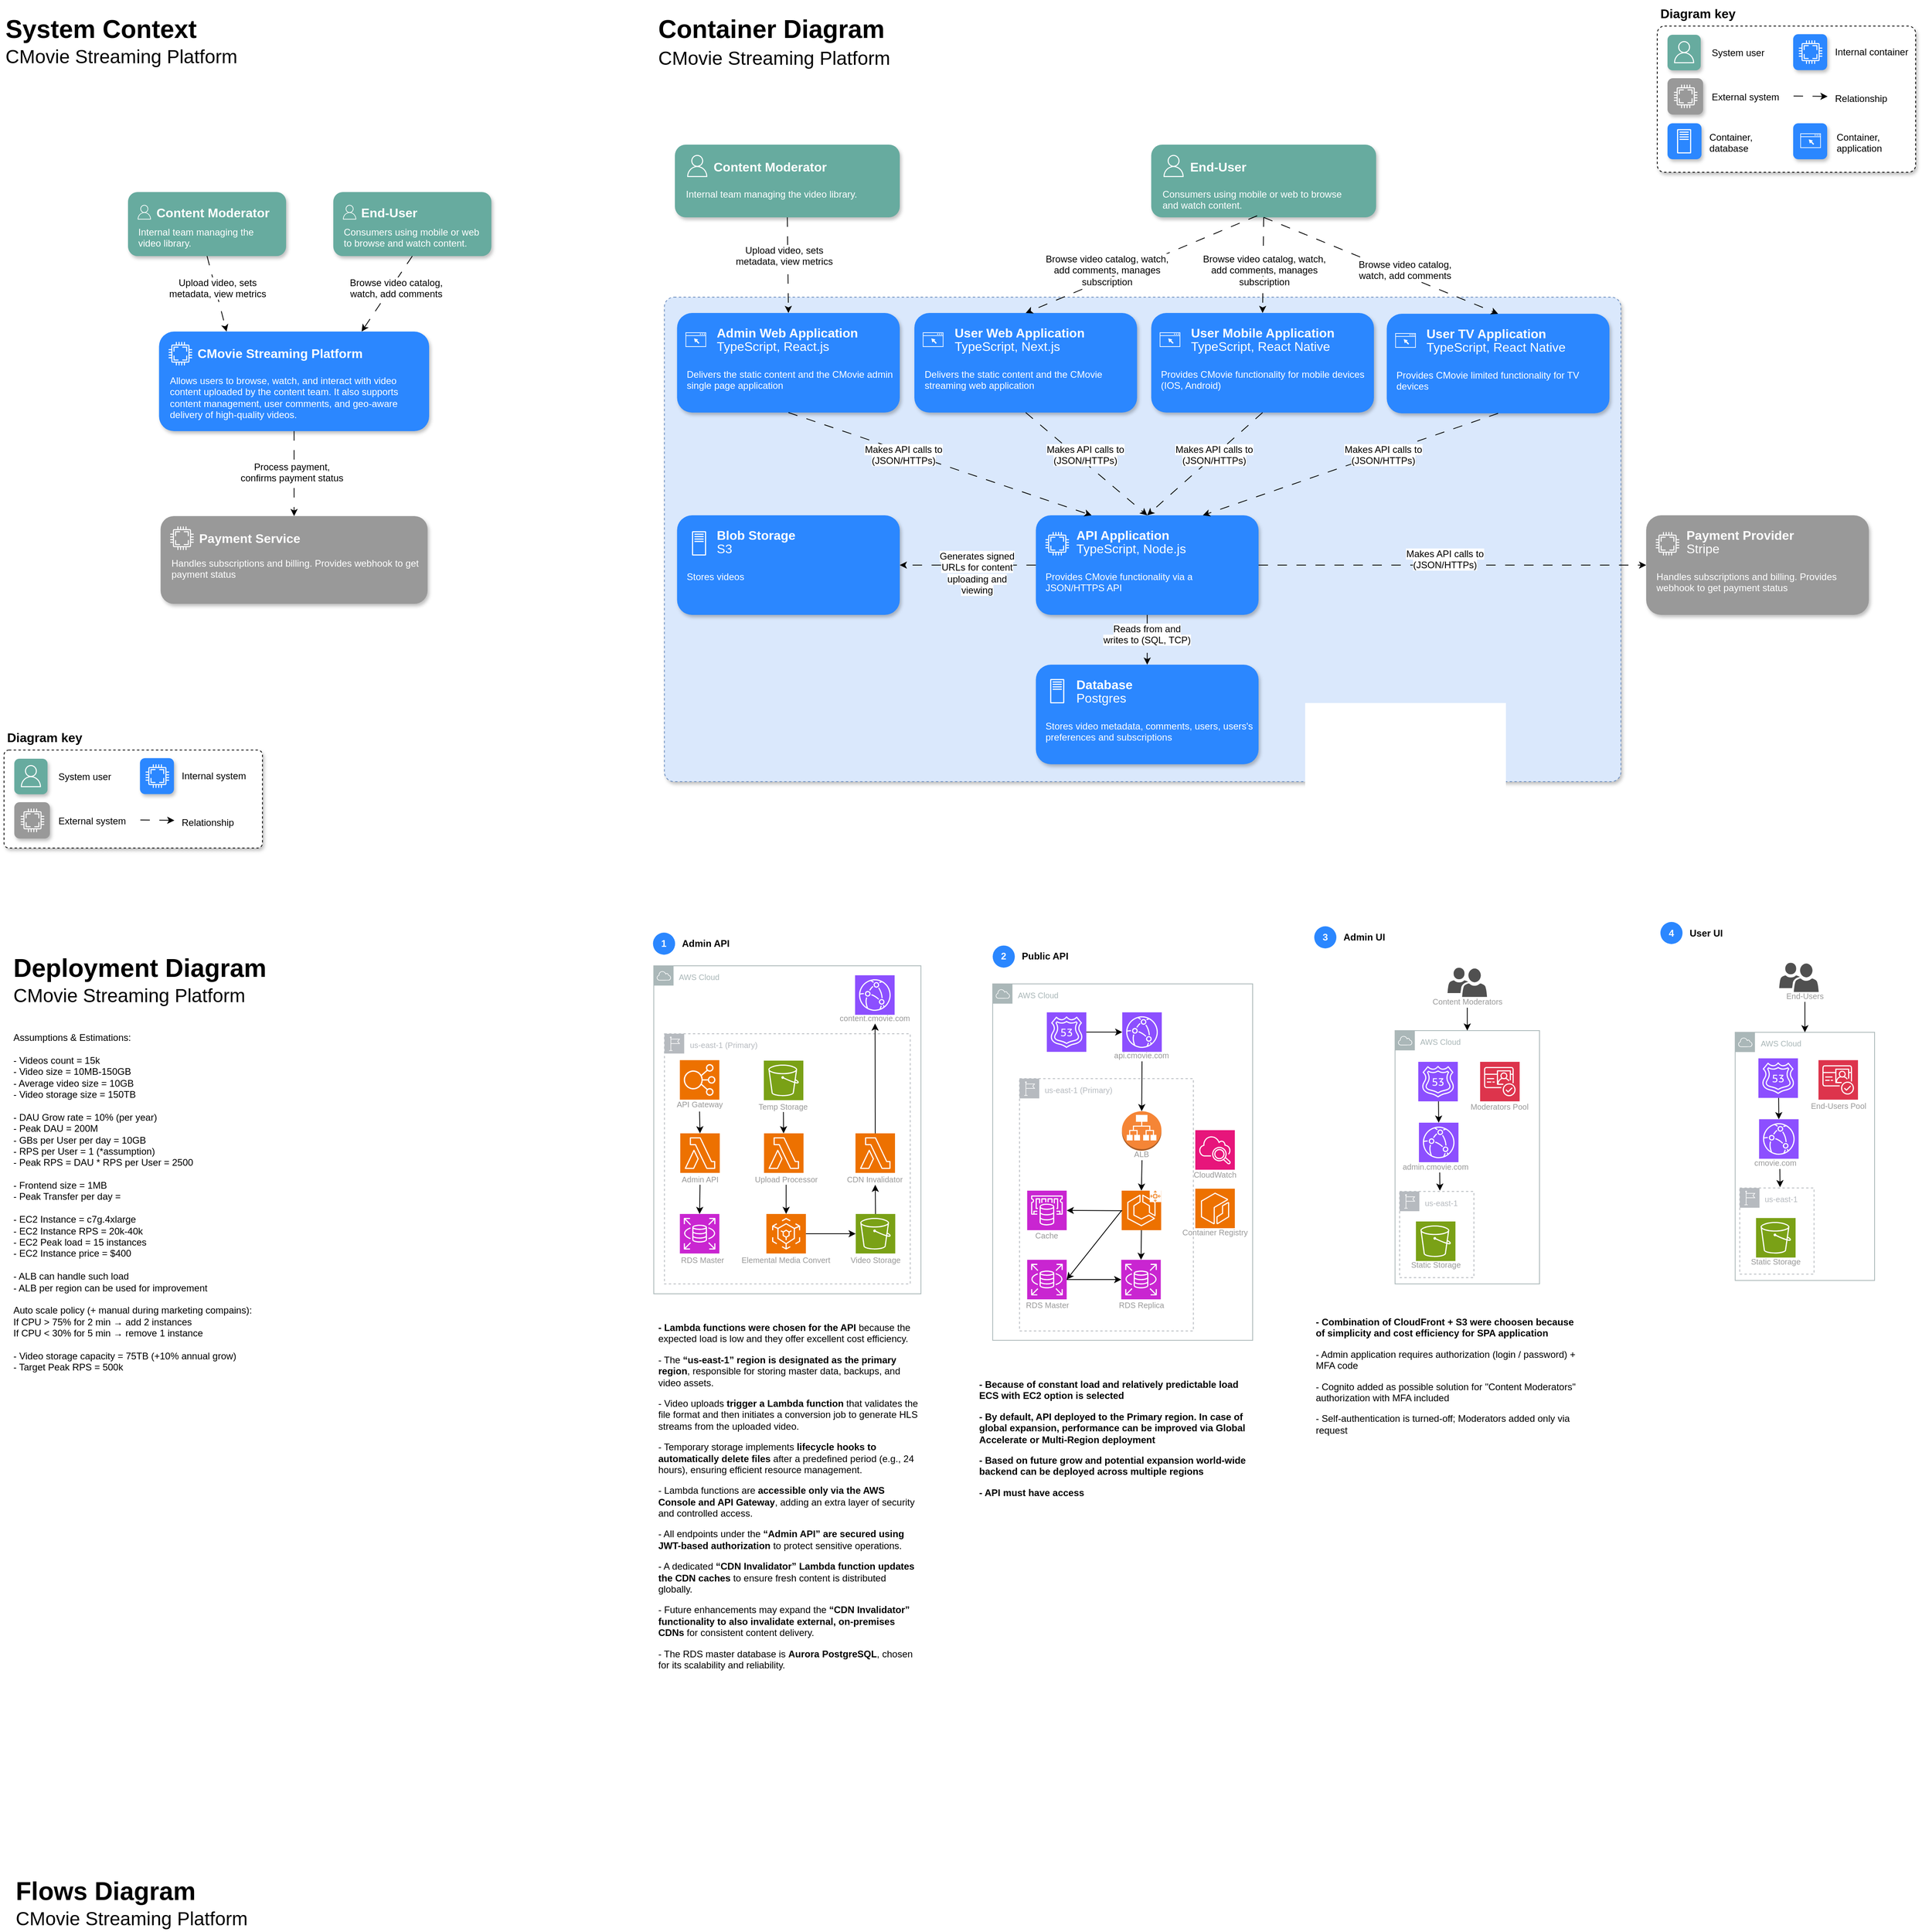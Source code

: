 <mxfile version="26.1.1">
  <diagram name="Arch" id="Yus2j_9Mw1io1Vl5Ufiu">
    <mxGraphModel dx="967" dy="1188" grid="0" gridSize="10" guides="1" tooltips="1" connect="1" arrows="1" fold="1" page="1" pageScale="1" pageWidth="827" pageHeight="1169" math="0" shadow="0">
      <root>
        <mxCell id="0" />
        <mxCell id="1" parent="0" />
        <mxCell id="ANkwzQRA43zdDnE30-9h-373" value="&lt;font style=&quot;font-size: 10px;&quot;&gt;AWS Cloud&lt;/font&gt;" style="sketch=0;outlineConnect=0;gradientColor=none;html=1;whiteSpace=wrap;fontSize=12;fontStyle=0;shape=mxgraph.aws4.group;grIcon=mxgraph.aws4.group_aws_cloud;strokeColor=#AAB7B8;fillColor=none;verticalAlign=top;align=left;spacingLeft=30;fontColor=#AAB7B8;dashed=0;movable=1;resizable=1;rotatable=1;deletable=1;editable=1;locked=0;connectable=1;" vertex="1" parent="1">
          <mxGeometry x="1684.25" y="1253" width="338" height="415" as="geometry" />
        </mxCell>
        <mxCell id="ANkwzQRA43zdDnE30-9h-368" value="&lt;font style=&quot;font-size: 10px;&quot;&gt;AWS Cloud&lt;/font&gt;" style="sketch=0;outlineConnect=0;gradientColor=none;html=1;whiteSpace=wrap;fontSize=12;fontStyle=0;shape=mxgraph.aws4.group;grIcon=mxgraph.aws4.group_aws_cloud;strokeColor=#AAB7B8;fillColor=none;verticalAlign=top;align=left;spacingLeft=30;fontColor=#AAB7B8;dashed=0;movable=1;resizable=1;rotatable=1;deletable=1;editable=1;locked=0;connectable=1;" vertex="1" parent="1">
          <mxGeometry x="2113.1" y="1275.88" width="328.95" height="451" as="geometry" />
        </mxCell>
        <mxCell id="ANkwzQRA43zdDnE30-9h-339" value="&lt;font style=&quot;font-size: 10px;&quot;&gt;us-east-1 (Primary)&lt;/font&gt;" style="sketch=0;outlineConnect=0;gradientColor=none;html=1;whiteSpace=wrap;fontSize=12;fontStyle=0;shape=mxgraph.aws4.group;grIcon=mxgraph.aws4.group_region;strokeColor=#B6BABF;fillColor=none;verticalAlign=top;align=left;spacingLeft=30;fontColor=#B6BABF;dashed=1;movable=0;resizable=0;rotatable=0;deletable=0;editable=0;locked=1;connectable=0;" vertex="1" parent="1">
          <mxGeometry x="2147.05" y="1395.76" width="219.95" height="319.24" as="geometry" />
        </mxCell>
        <mxCell id="ANkwzQRA43zdDnE30-9h-264" value="&lt;font style=&quot;font-size: 10px;&quot;&gt;us-east-1 (Primary)&lt;/font&gt;" style="sketch=0;outlineConnect=0;gradientColor=none;html=1;whiteSpace=wrap;fontSize=12;fontStyle=0;shape=mxgraph.aws4.group;grIcon=mxgraph.aws4.group_region;strokeColor=#B6BABF;fillColor=none;verticalAlign=top;align=left;spacingLeft=30;fontColor=#B6BABF;dashed=1;movable=1;resizable=1;rotatable=1;deletable=1;editable=1;locked=0;connectable=1;" vertex="1" parent="1">
          <mxGeometry x="1697.75" y="1339" width="311" height="316.5" as="geometry" />
        </mxCell>
        <mxCell id="ANkwzQRA43zdDnE30-9h-182" value="" style="rounded=1;whiteSpace=wrap;html=1;arcSize=2;shadow=1;dashed=1;movable=0;resizable=0;rotatable=0;deletable=0;editable=0;locked=1;connectable=0;fillColor=#dae8fc;strokeColor=#6c8ebf;" vertex="1" parent="1">
          <mxGeometry x="1697.69" y="407" width="1210.31" height="613" as="geometry" />
        </mxCell>
        <mxCell id="ANkwzQRA43zdDnE30-9h-166" value="" style="endArrow=classic;html=1;rounded=0;exitX=0.5;exitY=1;exitDx=0;exitDy=0;entryX=0.75;entryY=0;entryDx=0;entryDy=0;dashed=1;dashPattern=12 12;" edge="1" parent="1" source="ANkwzQRA43zdDnE30-9h-162" target="ANkwzQRA43zdDnE30-9h-34">
          <mxGeometry width="50" height="50" relative="1" as="geometry">
            <mxPoint x="1110" y="332" as="sourcePoint" />
            <mxPoint x="1154" y="461" as="targetPoint" />
          </mxGeometry>
        </mxCell>
        <mxCell id="ANkwzQRA43zdDnE30-9h-75" value="" style="rounded=1;whiteSpace=wrap;html=1;arcSize=5;shadow=1;dashed=1;" vertex="1" parent="1">
          <mxGeometry x="862.12" y="980" width="327" height="124" as="geometry" />
        </mxCell>
        <mxCell id="ANkwzQRA43zdDnE30-9h-31" value="System Context" style="text;html=1;align=left;verticalAlign=middle;whiteSpace=wrap;rounded=0;fontSize=32;fontStyle=1" vertex="1" parent="1">
          <mxGeometry x="862" y="49" width="754" height="38" as="geometry" />
        </mxCell>
        <mxCell id="ANkwzQRA43zdDnE30-9h-32" value="CMovie Streaming Platform" style="text;html=1;align=left;verticalAlign=middle;whiteSpace=wrap;rounded=0;fontSize=24;" vertex="1" parent="1">
          <mxGeometry x="862" y="87" width="754" height="31" as="geometry" />
        </mxCell>
        <mxCell id="ANkwzQRA43zdDnE30-9h-34" value="" style="rounded=1;whiteSpace=wrap;html=1;fillColor=#2B87FF;strokeColor=none;shadow=1;" vertex="1" parent="1">
          <mxGeometry x="1058.24" y="450.5" width="341.76" height="126" as="geometry" />
        </mxCell>
        <mxCell id="ANkwzQRA43zdDnE30-9h-35" value="" style="sketch=0;pointerEvents=1;shadow=0;dashed=0;html=1;strokeColor=none;fillColor=#FFFFFF;aspect=fixed;labelPosition=center;verticalLabelPosition=bottom;verticalAlign=top;align=center;outlineConnect=0;shape=mxgraph.vvd.cpu;" vertex="1" parent="1">
          <mxGeometry x="1070.24" y="463.5" width="30" height="30" as="geometry" />
        </mxCell>
        <mxCell id="ANkwzQRA43zdDnE30-9h-36" value="&lt;font style=&quot;font-size: 16px; color: rgb(255, 255, 255);&quot;&gt;&lt;b&gt;CMovie Streaming Platform&lt;/b&gt;&lt;/font&gt;" style="text;html=1;align=left;verticalAlign=middle;whiteSpace=wrap;rounded=0;fontSize=24;" vertex="1" parent="1">
          <mxGeometry x="1105.24" y="460.5" width="229" height="31" as="geometry" />
        </mxCell>
        <mxCell id="ANkwzQRA43zdDnE30-9h-39" value="&lt;font style=&quot;color: rgb(255, 255, 255);&quot;&gt;Allows users to browse, watch, and interact with video content uploaded by the content team. It also supports content management, user comments, and geo-aware delivery of high-quality videos.&lt;/font&gt;" style="text;whiteSpace=wrap;html=1;" vertex="1" parent="1">
          <mxGeometry x="1070.24" y="498.5" width="320.76" height="54" as="geometry" />
        </mxCell>
        <mxCell id="ANkwzQRA43zdDnE30-9h-40" value="" style="rounded=1;whiteSpace=wrap;html=1;fillColor=#999999;strokeColor=none;shadow=1;" vertex="1" parent="1">
          <mxGeometry x="1060.24" y="684" width="337.76" height="111" as="geometry" />
        </mxCell>
        <mxCell id="ANkwzQRA43zdDnE30-9h-41" value="" style="sketch=0;pointerEvents=1;shadow=0;dashed=0;html=1;strokeColor=none;fillColor=#FFFFFF;aspect=fixed;labelPosition=center;verticalLabelPosition=bottom;verticalAlign=top;align=center;outlineConnect=0;shape=mxgraph.vvd.cpu;" vertex="1" parent="1">
          <mxGeometry x="1072.24" y="697" width="30" height="30" as="geometry" />
        </mxCell>
        <mxCell id="ANkwzQRA43zdDnE30-9h-42" value="&lt;font style=&quot;font-size: 16px; color: rgb(255, 255, 255);&quot;&gt;&lt;b&gt;Payment Service&lt;/b&gt;&lt;/font&gt;" style="text;html=1;align=left;verticalAlign=middle;whiteSpace=wrap;rounded=0;fontSize=24;" vertex="1" parent="1">
          <mxGeometry x="1107.24" y="694" width="206" height="31" as="geometry" />
        </mxCell>
        <mxCell id="ANkwzQRA43zdDnE30-9h-44" value="" style="endArrow=classic;html=1;rounded=0;exitX=0.5;exitY=1;exitDx=0;exitDy=0;entryX=0.5;entryY=0;entryDx=0;entryDy=0;dashed=1;dashPattern=12 12;" edge="1" parent="1" source="ANkwzQRA43zdDnE30-9h-34" target="ANkwzQRA43zdDnE30-9h-40">
          <mxGeometry width="50" height="50" relative="1" as="geometry">
            <mxPoint x="1267" y="610" as="sourcePoint" />
            <mxPoint x="1317" y="560" as="targetPoint" />
          </mxGeometry>
        </mxCell>
        <mxCell id="ANkwzQRA43zdDnE30-9h-45" value="&lt;font style=&quot;color: rgb(0, 0, 0); background-color: light-dark(#ffffff, var(--ge-dark-color, #121212));&quot;&gt;Process payment, confirms payment status&lt;/font&gt;" style="text;whiteSpace=wrap;html=1;align=center;" vertex="1" parent="1">
          <mxGeometry x="1154" y="608" width="145" height="41" as="geometry" />
        </mxCell>
        <mxCell id="ANkwzQRA43zdDnE30-9h-46" value="" style="rounded=1;whiteSpace=wrap;html=1;fillColor=#67AB9F;strokeColor=none;shadow=1;" vertex="1" parent="1">
          <mxGeometry x="1019" y="274" width="200" height="81" as="geometry" />
        </mxCell>
        <mxCell id="ANkwzQRA43zdDnE30-9h-48" value="&lt;font style=&quot;font-size: 16px; color: rgb(255, 255, 255);&quot;&gt;&lt;b&gt;Content Moderator&lt;/b&gt;&lt;/font&gt;" style="text;html=1;align=left;verticalAlign=middle;whiteSpace=wrap;rounded=0;fontSize=24;" vertex="1" parent="1">
          <mxGeometry x="1052.75" y="282.5" width="148" height="31" as="geometry" />
        </mxCell>
        <mxCell id="ANkwzQRA43zdDnE30-9h-49" value="&lt;font style=&quot;color: rgb(255, 255, 255);&quot;&gt;Internal team managing the video library.&lt;/font&gt;" style="text;whiteSpace=wrap;html=1;" vertex="1" parent="1">
          <mxGeometry x="1030.37" y="311" width="178.25" height="36" as="geometry" />
        </mxCell>
        <mxCell id="ANkwzQRA43zdDnE30-9h-50" value="" style="sketch=0;outlineConnect=0;fontColor=#232F3E;gradientColor=none;fillColor=#FFFFFF;strokeColor=none;dashed=0;verticalLabelPosition=bottom;verticalAlign=top;align=center;html=1;fontSize=12;fontStyle=0;aspect=fixed;pointerEvents=1;shape=mxgraph.aws4.user;" vertex="1" parent="1">
          <mxGeometry x="1030.37" y="290.25" width="18.5" height="18.5" as="geometry" />
        </mxCell>
        <mxCell id="ANkwzQRA43zdDnE30-9h-55" value="" style="endArrow=classic;html=1;rounded=0;exitX=0.5;exitY=1;exitDx=0;exitDy=0;entryX=0.25;entryY=0;entryDx=0;entryDy=0;dashed=1;dashPattern=12 12;" edge="1" parent="1" source="ANkwzQRA43zdDnE30-9h-46" target="ANkwzQRA43zdDnE30-9h-34">
          <mxGeometry width="50" height="50" relative="1" as="geometry">
            <mxPoint x="1245" y="572" as="sourcePoint" />
            <mxPoint x="1245" y="667" as="targetPoint" />
          </mxGeometry>
        </mxCell>
        <mxCell id="ANkwzQRA43zdDnE30-9h-57" value="&lt;font style=&quot;color: rgb(255, 255, 255);&quot;&gt;Handles subscriptions and billing. Provides webhook to get payment status&lt;/font&gt;" style="text;whiteSpace=wrap;html=1;" vertex="1" parent="1">
          <mxGeometry x="1072.24" y="730" width="315.76" height="54" as="geometry" />
        </mxCell>
        <mxCell id="ANkwzQRA43zdDnE30-9h-58" value="&lt;span style=&quot;background-color: light-dark(#ffffff, var(--ge-dark-color, #121212));&quot;&gt;Upload video, sets metadata, view metrics&lt;/span&gt;" style="text;whiteSpace=wrap;html=1;align=center;" vertex="1" parent="1">
          <mxGeometry x="1066.5" y="375" width="131" height="38" as="geometry" />
        </mxCell>
        <mxCell id="ANkwzQRA43zdDnE30-9h-59" value="&lt;span style=&quot;background-color: light-dark(#ffffff, var(--ge-dark-color, #121212));&quot;&gt;Browse video catalog, watch, add comments&lt;/span&gt;" style="text;whiteSpace=wrap;html=1;align=center;" vertex="1" parent="1">
          <mxGeometry x="1293" y="375" width="131" height="38" as="geometry" />
        </mxCell>
        <mxCell id="ANkwzQRA43zdDnE30-9h-61" value="" style="rounded=1;whiteSpace=wrap;html=1;fillColor=#67AB9F;strokeColor=none;shadow=1;" vertex="1" parent="1">
          <mxGeometry x="875.12" y="991" width="42" height="45" as="geometry" />
        </mxCell>
        <mxCell id="ANkwzQRA43zdDnE30-9h-62" value="" style="sketch=0;outlineConnect=0;fontColor=#232F3E;gradientColor=none;fillColor=#FFFFFF;strokeColor=none;dashed=0;verticalLabelPosition=bottom;verticalAlign=top;align=center;html=1;fontSize=12;fontStyle=0;aspect=fixed;pointerEvents=1;shape=mxgraph.aws4.user;" vertex="1" parent="1">
          <mxGeometry x="882.12" y="999" width="28" height="28" as="geometry" />
        </mxCell>
        <mxCell id="ANkwzQRA43zdDnE30-9h-63" value="" style="rounded=1;whiteSpace=wrap;html=1;fillColor=#2B87FF;strokeColor=none;shadow=1;" vertex="1" parent="1">
          <mxGeometry x="1034.12" y="990.25" width="43" height="45.5" as="geometry" />
        </mxCell>
        <mxCell id="ANkwzQRA43zdDnE30-9h-64" value="" style="sketch=0;pointerEvents=1;shadow=0;dashed=0;html=1;strokeColor=none;fillColor=#FFFFFF;aspect=fixed;labelPosition=center;verticalLabelPosition=bottom;verticalAlign=top;align=center;outlineConnect=0;shape=mxgraph.vvd.cpu;" vertex="1" parent="1">
          <mxGeometry x="1041.12" y="998" width="30" height="30" as="geometry" />
        </mxCell>
        <mxCell id="ANkwzQRA43zdDnE30-9h-65" value="" style="rounded=1;whiteSpace=wrap;html=1;fillColor=#999999;strokeColor=none;shadow=1;" vertex="1" parent="1">
          <mxGeometry x="875.12" y="1046" width="45" height="46" as="geometry" />
        </mxCell>
        <mxCell id="ANkwzQRA43zdDnE30-9h-66" value="" style="sketch=0;pointerEvents=1;shadow=0;dashed=0;html=1;strokeColor=none;fillColor=#FFFFFF;aspect=fixed;labelPosition=center;verticalLabelPosition=bottom;verticalAlign=top;align=center;outlineConnect=0;shape=mxgraph.vvd.cpu;" vertex="1" parent="1">
          <mxGeometry x="883.12" y="1054" width="30" height="30" as="geometry" />
        </mxCell>
        <mxCell id="ANkwzQRA43zdDnE30-9h-67" value="&lt;span style=&quot;background-color: light-dark(#ffffff, var(--ge-dark-color, #121212));&quot;&gt;System user&lt;/span&gt;" style="text;whiteSpace=wrap;html=1;align=left;" vertex="1" parent="1">
          <mxGeometry x="929.24" y="1000.25" width="75.88" height="26.5" as="geometry" />
        </mxCell>
        <mxCell id="ANkwzQRA43zdDnE30-9h-68" value="&lt;span style=&quot;background-color: light-dark(#ffffff, var(--ge-dark-color, #121212));&quot;&gt;Internal system&lt;/span&gt;" style="text;whiteSpace=wrap;html=1;align=left;" vertex="1" parent="1">
          <mxGeometry x="1085.12" y="999" width="93.76" height="26.5" as="geometry" />
        </mxCell>
        <mxCell id="ANkwzQRA43zdDnE30-9h-69" value="&lt;span style=&quot;background-color: light-dark(#ffffff, var(--ge-dark-color, #121212));&quot;&gt;External system&lt;/span&gt;" style="text;whiteSpace=wrap;html=1;align=left;" vertex="1" parent="1">
          <mxGeometry x="929.24" y="1055.75" width="92.88" height="26.5" as="geometry" />
        </mxCell>
        <mxCell id="ANkwzQRA43zdDnE30-9h-70" value="" style="endArrow=classic;html=1;rounded=0;exitX=0.5;exitY=1;exitDx=0;exitDy=0;dashed=1;dashPattern=12 12;" edge="1" parent="1">
          <mxGeometry width="50" height="50" relative="1" as="geometry">
            <mxPoint x="1034.62" y="1068.52" as="sourcePoint" />
            <mxPoint x="1077.62" y="1069" as="targetPoint" />
          </mxGeometry>
        </mxCell>
        <mxCell id="ANkwzQRA43zdDnE30-9h-73" value="&lt;span style=&quot;background-color: light-dark(#ffffff, var(--ge-dark-color, #121212));&quot;&gt;Relationship&lt;/span&gt;" style="text;whiteSpace=wrap;html=1;align=left;" vertex="1" parent="1">
          <mxGeometry x="1085.12" y="1057.5" width="93.76" height="26.5" as="geometry" />
        </mxCell>
        <mxCell id="ANkwzQRA43zdDnE30-9h-76" value="Container Diagram" style="text;html=1;align=left;verticalAlign=middle;whiteSpace=wrap;rounded=0;fontSize=32;fontStyle=1" vertex="1" parent="1">
          <mxGeometry x="1688" y="49" width="754" height="38" as="geometry" />
        </mxCell>
        <mxCell id="ANkwzQRA43zdDnE30-9h-77" value="CMovie Streaming Platform" style="text;html=1;align=left;verticalAlign=middle;whiteSpace=wrap;rounded=0;fontSize=24;" vertex="1" parent="1">
          <mxGeometry x="1688" y="89" width="754" height="31" as="geometry" />
        </mxCell>
        <mxCell id="ANkwzQRA43zdDnE30-9h-86" value="" style="rounded=1;whiteSpace=wrap;html=1;fillColor=#67AB9F;strokeColor=none;shadow=1;" vertex="1" parent="1">
          <mxGeometry x="1711" y="214" width="284.49" height="92" as="geometry" />
        </mxCell>
        <mxCell id="ANkwzQRA43zdDnE30-9h-87" value="&lt;font style=&quot;font-size: 16px; color: rgb(255, 255, 255);&quot;&gt;&lt;b&gt;Content Moderator&lt;/b&gt;&lt;/font&gt;" style="text;html=1;align=left;verticalAlign=middle;whiteSpace=wrap;rounded=0;fontSize=24;" vertex="1" parent="1">
          <mxGeometry x="1758" y="224" width="206" height="31" as="geometry" />
        </mxCell>
        <mxCell id="ANkwzQRA43zdDnE30-9h-88" value="&lt;font style=&quot;color: rgb(255, 255, 255);&quot;&gt;Internal team managing the video library.&lt;/font&gt;" style="text;whiteSpace=wrap;html=1;" vertex="1" parent="1">
          <mxGeometry x="1723" y="263" width="244" height="35" as="geometry" />
        </mxCell>
        <mxCell id="ANkwzQRA43zdDnE30-9h-89" value="" style="sketch=0;outlineConnect=0;fontColor=#232F3E;gradientColor=none;fillColor=#FFFFFF;strokeColor=none;dashed=0;verticalLabelPosition=bottom;verticalAlign=top;align=center;html=1;fontSize=12;fontStyle=0;aspect=fixed;pointerEvents=1;shape=mxgraph.aws4.user;" vertex="1" parent="1">
          <mxGeometry x="1725.25" y="227" width="28" height="28" as="geometry" />
        </mxCell>
        <mxCell id="ANkwzQRA43zdDnE30-9h-90" value="" style="rounded=1;whiteSpace=wrap;html=1;fillColor=#67AB9F;strokeColor=none;shadow=1;" vertex="1" parent="1">
          <mxGeometry x="2313.74" y="214" width="284.49" height="92" as="geometry" />
        </mxCell>
        <mxCell id="ANkwzQRA43zdDnE30-9h-91" value="&lt;font style=&quot;font-size: 16px; color: rgb(255, 255, 255);&quot;&gt;&lt;b&gt;End-User&lt;/b&gt;&lt;/font&gt;" style="text;html=1;align=left;verticalAlign=middle;whiteSpace=wrap;rounded=0;fontSize=24;" vertex="1" parent="1">
          <mxGeometry x="2360.74" y="224" width="206" height="31" as="geometry" />
        </mxCell>
        <mxCell id="ANkwzQRA43zdDnE30-9h-92" value="&lt;font style=&quot;color: rgb(255, 255, 255);&quot;&gt;Consumers using mobile or web to browse and watch content.&lt;/font&gt;" style="text;whiteSpace=wrap;html=1;" vertex="1" parent="1">
          <mxGeometry x="2325.74" y="263" width="244" height="41" as="geometry" />
        </mxCell>
        <mxCell id="ANkwzQRA43zdDnE30-9h-93" value="" style="sketch=0;outlineConnect=0;fontColor=#232F3E;gradientColor=none;fillColor=#FFFFFF;strokeColor=none;dashed=0;verticalLabelPosition=bottom;verticalAlign=top;align=center;html=1;fontSize=12;fontStyle=0;aspect=fixed;pointerEvents=1;shape=mxgraph.aws4.user;" vertex="1" parent="1">
          <mxGeometry x="2327.99" y="227" width="28" height="28" as="geometry" />
        </mxCell>
        <mxCell id="ANkwzQRA43zdDnE30-9h-94" value="" style="rounded=1;whiteSpace=wrap;html=1;fillColor=#2B87FF;strokeColor=none;shadow=1;" vertex="1" parent="1">
          <mxGeometry x="1713.74" y="427" width="281.75" height="126" as="geometry" />
        </mxCell>
        <mxCell id="ANkwzQRA43zdDnE30-9h-96" value="&lt;font style=&quot;font-size: 16px; color: rgb(255, 255, 255);&quot;&gt;&lt;b&gt;Admin Web Application&lt;/b&gt;&lt;/font&gt;" style="text;html=1;align=left;verticalAlign=middle;whiteSpace=wrap;rounded=0;fontSize=24;" vertex="1" parent="1">
          <mxGeometry x="1762.49" y="434" width="229" height="31" as="geometry" />
        </mxCell>
        <mxCell id="ANkwzQRA43zdDnE30-9h-97" value="&lt;font style=&quot;color: rgb(255, 255, 255);&quot;&gt;Delivers the static content and the CMovie admin single page application&lt;/font&gt;" style="text;whiteSpace=wrap;html=1;" vertex="1" parent="1">
          <mxGeometry x="1724.24" y="490.5" width="265.25" height="42.5" as="geometry" />
        </mxCell>
        <mxCell id="ANkwzQRA43zdDnE30-9h-99" value="" style="sketch=0;pointerEvents=1;shadow=0;dashed=0;html=1;strokeColor=none;fillColor=#FFFFFF;aspect=fixed;labelPosition=center;verticalLabelPosition=bottom;verticalAlign=top;align=center;outlineConnect=0;shape=mxgraph.vvd.web_browser;fontColor=#FFFFFF;" vertex="1" parent="1">
          <mxGeometry x="1724.43" y="451.5" width="26.06" height="18.5" as="geometry" />
        </mxCell>
        <mxCell id="ANkwzQRA43zdDnE30-9h-100" value="&lt;font style=&quot;font-size: 16px; color: rgb(255, 255, 255);&quot;&gt;TypeScript, React.js&lt;/font&gt;" style="text;html=1;align=left;verticalAlign=middle;whiteSpace=wrap;rounded=0;fontSize=24;" vertex="1" parent="1">
          <mxGeometry x="1762.49" y="451.5" width="229" height="31" as="geometry" />
        </mxCell>
        <mxCell id="ANkwzQRA43zdDnE30-9h-101" value="" style="rounded=1;whiteSpace=wrap;html=1;fillColor=#2B87FF;strokeColor=none;shadow=1;" vertex="1" parent="1">
          <mxGeometry x="2014" y="427" width="281.75" height="126" as="geometry" />
        </mxCell>
        <mxCell id="ANkwzQRA43zdDnE30-9h-102" value="&lt;font style=&quot;font-size: 16px; color: rgb(255, 255, 255);&quot;&gt;&lt;b&gt;User Web Application&lt;/b&gt;&lt;/font&gt;" style="text;html=1;align=left;verticalAlign=middle;whiteSpace=wrap;rounded=0;fontSize=24;" vertex="1" parent="1">
          <mxGeometry x="2062.75" y="434" width="229" height="31" as="geometry" />
        </mxCell>
        <mxCell id="ANkwzQRA43zdDnE30-9h-103" value="&lt;font style=&quot;color: rgb(255, 255, 255);&quot;&gt;Delivers the static content and the CMovie streaming web application&lt;/font&gt;" style="text;whiteSpace=wrap;html=1;" vertex="1" parent="1">
          <mxGeometry x="2024.5" y="490.5" width="265.25" height="42.5" as="geometry" />
        </mxCell>
        <mxCell id="ANkwzQRA43zdDnE30-9h-104" value="" style="sketch=0;pointerEvents=1;shadow=0;dashed=0;html=1;strokeColor=none;fillColor=#FFFFFF;aspect=fixed;labelPosition=center;verticalLabelPosition=bottom;verticalAlign=top;align=center;outlineConnect=0;shape=mxgraph.vvd.web_browser;fontColor=#FFFFFF;" vertex="1" parent="1">
          <mxGeometry x="2024.69" y="451.5" width="26.06" height="18.5" as="geometry" />
        </mxCell>
        <mxCell id="ANkwzQRA43zdDnE30-9h-105" value="&lt;font style=&quot;font-size: 16px; color: rgb(255, 255, 255);&quot;&gt;TypeScript, Next.js&lt;/font&gt;" style="text;html=1;align=left;verticalAlign=middle;whiteSpace=wrap;rounded=0;fontSize=24;" vertex="1" parent="1">
          <mxGeometry x="2062.75" y="451.5" width="229" height="31" as="geometry" />
        </mxCell>
        <mxCell id="ANkwzQRA43zdDnE30-9h-111" value="" style="rounded=1;whiteSpace=wrap;html=1;fillColor=#2B87FF;strokeColor=none;shadow=1;" vertex="1" parent="1">
          <mxGeometry x="2313.74" y="427" width="281.75" height="126" as="geometry" />
        </mxCell>
        <mxCell id="ANkwzQRA43zdDnE30-9h-112" value="&lt;font style=&quot;font-size: 16px; color: rgb(255, 255, 255);&quot;&gt;&lt;b&gt;User Mobile Application&lt;/b&gt;&lt;/font&gt;" style="text;html=1;align=left;verticalAlign=middle;whiteSpace=wrap;rounded=0;fontSize=24;" vertex="1" parent="1">
          <mxGeometry x="2362.49" y="434" width="229" height="31" as="geometry" />
        </mxCell>
        <mxCell id="ANkwzQRA43zdDnE30-9h-113" value="&lt;font style=&quot;color: rgb(255, 255, 255);&quot;&gt;Provides CMovie functionality for mobile devices (IOS, Android)&lt;/font&gt;" style="text;whiteSpace=wrap;html=1;" vertex="1" parent="1">
          <mxGeometry x="2324.24" y="490.5" width="265.25" height="42.5" as="geometry" />
        </mxCell>
        <mxCell id="ANkwzQRA43zdDnE30-9h-114" value="" style="sketch=0;pointerEvents=1;shadow=0;dashed=0;html=1;strokeColor=none;fillColor=#FFFFFF;aspect=fixed;labelPosition=center;verticalLabelPosition=bottom;verticalAlign=top;align=center;outlineConnect=0;shape=mxgraph.vvd.web_browser;fontColor=#FFFFFF;" vertex="1" parent="1">
          <mxGeometry x="2324.43" y="451.5" width="26.06" height="18.5" as="geometry" />
        </mxCell>
        <mxCell id="ANkwzQRA43zdDnE30-9h-115" value="&lt;font style=&quot;font-size: 16px; color: rgb(255, 255, 255);&quot;&gt;TypeScript, React Native&lt;/font&gt;" style="text;html=1;align=left;verticalAlign=middle;whiteSpace=wrap;rounded=0;fontSize=24;" vertex="1" parent="1">
          <mxGeometry x="2362.49" y="451.5" width="229" height="31" as="geometry" />
        </mxCell>
        <mxCell id="ANkwzQRA43zdDnE30-9h-116" value="" style="rounded=1;whiteSpace=wrap;html=1;fillColor=#2B87FF;strokeColor=none;shadow=1;" vertex="1" parent="1">
          <mxGeometry x="2611.74" y="428" width="281.75" height="126" as="geometry" />
        </mxCell>
        <mxCell id="ANkwzQRA43zdDnE30-9h-117" value="&lt;font style=&quot;font-size: 16px; color: rgb(255, 255, 255);&quot;&gt;&lt;b&gt;User TV Application&lt;/b&gt;&lt;/font&gt;" style="text;html=1;align=left;verticalAlign=middle;whiteSpace=wrap;rounded=0;fontSize=24;" vertex="1" parent="1">
          <mxGeometry x="2660.49" y="435" width="229" height="31" as="geometry" />
        </mxCell>
        <mxCell id="ANkwzQRA43zdDnE30-9h-118" value="&lt;span style=&quot;color: rgb(255, 255, 255);&quot;&gt;Provides CMovie limited functionality for TV devices&lt;/span&gt;" style="text;whiteSpace=wrap;html=1;" vertex="1" parent="1">
          <mxGeometry x="2622.24" y="491.5" width="265.25" height="42.5" as="geometry" />
        </mxCell>
        <mxCell id="ANkwzQRA43zdDnE30-9h-119" value="" style="sketch=0;pointerEvents=1;shadow=0;dashed=0;html=1;strokeColor=none;fillColor=#FFFFFF;aspect=fixed;labelPosition=center;verticalLabelPosition=bottom;verticalAlign=top;align=center;outlineConnect=0;shape=mxgraph.vvd.web_browser;fontColor=#FFFFFF;" vertex="1" parent="1">
          <mxGeometry x="2622.43" y="452.5" width="26.06" height="18.5" as="geometry" />
        </mxCell>
        <mxCell id="ANkwzQRA43zdDnE30-9h-120" value="&lt;font style=&quot;font-size: 16px; color: rgb(255, 255, 255);&quot;&gt;TypeScript, React Native&lt;/font&gt;" style="text;html=1;align=left;verticalAlign=middle;whiteSpace=wrap;rounded=0;fontSize=24;" vertex="1" parent="1">
          <mxGeometry x="2660.49" y="452.5" width="229" height="31" as="geometry" />
        </mxCell>
        <mxCell id="ANkwzQRA43zdDnE30-9h-121" value="" style="endArrow=classic;html=1;rounded=0;entryX=0.5;entryY=0;entryDx=0;entryDy=0;dashed=1;dashPattern=12 12;exitX=0.5;exitY=1;exitDx=0;exitDy=0;" edge="1" parent="1" source="ANkwzQRA43zdDnE30-9h-86" target="ANkwzQRA43zdDnE30-9h-94">
          <mxGeometry width="50" height="50" relative="1" as="geometry">
            <mxPoint x="1856.74" y="371" as="sourcePoint" />
            <mxPoint x="1359.74" y="476" as="targetPoint" />
          </mxGeometry>
        </mxCell>
        <mxCell id="ANkwzQRA43zdDnE30-9h-122" value="" style="endArrow=classic;html=1;rounded=0;entryX=0.5;entryY=0;entryDx=0;entryDy=0;dashed=1;dashPattern=12 12;exitX=0.5;exitY=1;exitDx=0;exitDy=0;" edge="1" parent="1" source="ANkwzQRA43zdDnE30-9h-92" target="ANkwzQRA43zdDnE30-9h-101">
          <mxGeometry width="50" height="50" relative="1" as="geometry">
            <mxPoint x="1863.74" y="352" as="sourcePoint" />
            <mxPoint x="1864.74" y="437" as="targetPoint" />
          </mxGeometry>
        </mxCell>
        <mxCell id="ANkwzQRA43zdDnE30-9h-123" value="" style="endArrow=classic;html=1;rounded=0;entryX=0.5;entryY=0;entryDx=0;entryDy=0;dashed=1;dashPattern=12 12;exitX=0.5;exitY=1;exitDx=0;exitDy=0;" edge="1" parent="1" source="ANkwzQRA43zdDnE30-9h-90" target="ANkwzQRA43zdDnE30-9h-111">
          <mxGeometry width="50" height="50" relative="1" as="geometry">
            <mxPoint x="2450.74" y="350" as="sourcePoint" />
            <mxPoint x="2164.74" y="437" as="targetPoint" />
          </mxGeometry>
        </mxCell>
        <mxCell id="ANkwzQRA43zdDnE30-9h-124" value="" style="endArrow=classic;html=1;rounded=0;entryX=0.5;entryY=0;entryDx=0;entryDy=0;dashed=1;dashPattern=12 12;exitX=0.5;exitY=1;exitDx=0;exitDy=0;" edge="1" parent="1" source="ANkwzQRA43zdDnE30-9h-90" target="ANkwzQRA43zdDnE30-9h-116">
          <mxGeometry width="50" height="50" relative="1" as="geometry">
            <mxPoint x="2459.74" y="352" as="sourcePoint" />
            <mxPoint x="2464.74" y="437" as="targetPoint" />
          </mxGeometry>
        </mxCell>
        <mxCell id="ANkwzQRA43zdDnE30-9h-125" value="" style="rounded=1;whiteSpace=wrap;html=1;fillColor=#2B87FF;strokeColor=none;shadow=1;" vertex="1" parent="1">
          <mxGeometry x="2167.75" y="683" width="281.75" height="126" as="geometry" />
        </mxCell>
        <mxCell id="ANkwzQRA43zdDnE30-9h-126" value="&lt;font style=&quot;font-size: 16px; color: rgb(255, 255, 255);&quot;&gt;&lt;b&gt;API Application&lt;/b&gt;&lt;/font&gt;" style="text;html=1;align=left;verticalAlign=middle;whiteSpace=wrap;rounded=0;fontSize=24;" vertex="1" parent="1">
          <mxGeometry x="2216.5" y="690" width="229" height="31" as="geometry" />
        </mxCell>
        <mxCell id="ANkwzQRA43zdDnE30-9h-127" value="&lt;font style=&quot;color: rgb(255, 255, 255);&quot;&gt;Provides CMovie functionality via a JSON/HTTPS API&lt;/font&gt;" style="text;whiteSpace=wrap;html=1;" vertex="1" parent="1">
          <mxGeometry x="2178.25" y="746.5" width="265.25" height="42.5" as="geometry" />
        </mxCell>
        <mxCell id="ANkwzQRA43zdDnE30-9h-129" value="&lt;font style=&quot;font-size: 16px; color: rgb(255, 255, 255);&quot;&gt;TypeScript, Node.js&lt;/font&gt;" style="text;html=1;align=left;verticalAlign=middle;whiteSpace=wrap;rounded=0;fontSize=24;" vertex="1" parent="1">
          <mxGeometry x="2216.5" y="707.5" width="229" height="31" as="geometry" />
        </mxCell>
        <mxCell id="ANkwzQRA43zdDnE30-9h-130" value="" style="sketch=0;pointerEvents=1;shadow=0;dashed=0;html=1;strokeColor=none;fillColor=#FFFFFF;aspect=fixed;labelPosition=center;verticalLabelPosition=bottom;verticalAlign=top;align=center;outlineConnect=0;shape=mxgraph.vvd.cpu;" vertex="1" parent="1">
          <mxGeometry x="2179.76" y="704" width="30" height="30" as="geometry" />
        </mxCell>
        <mxCell id="ANkwzQRA43zdDnE30-9h-131" value="" style="rounded=1;whiteSpace=wrap;html=1;fillColor=#2B87FF;strokeColor=none;shadow=1;" vertex="1" parent="1">
          <mxGeometry x="2167.75" y="872" width="281.75" height="126" as="geometry" />
        </mxCell>
        <mxCell id="ANkwzQRA43zdDnE30-9h-132" value="&lt;font style=&quot;font-size: 16px; color: rgb(255, 255, 255);&quot;&gt;&lt;b&gt;Database&lt;/b&gt;&lt;/font&gt;" style="text;html=1;align=left;verticalAlign=middle;whiteSpace=wrap;rounded=0;fontSize=24;" vertex="1" parent="1">
          <mxGeometry x="2216.5" y="879" width="229" height="31" as="geometry" />
        </mxCell>
        <mxCell id="ANkwzQRA43zdDnE30-9h-133" value="&lt;font style=&quot;color: rgb(255, 255, 255);&quot;&gt;Stores video metadata, comments, users, users&#39;s preferences and subscriptions&lt;/font&gt;" style="text;whiteSpace=wrap;html=1;" vertex="1" parent="1">
          <mxGeometry x="2178.25" y="935.5" width="265.25" height="42.5" as="geometry" />
        </mxCell>
        <mxCell id="ANkwzQRA43zdDnE30-9h-134" value="&lt;font style=&quot;font-size: 16px; color: rgb(255, 255, 255);&quot;&gt;Postgres&lt;/font&gt;" style="text;html=1;align=left;verticalAlign=middle;whiteSpace=wrap;rounded=0;fontSize=24;" vertex="1" parent="1">
          <mxGeometry x="2216.5" y="896.5" width="229" height="31" as="geometry" />
        </mxCell>
        <mxCell id="ANkwzQRA43zdDnE30-9h-136" value="" style="rounded=1;whiteSpace=wrap;html=1;fillColor=#2B87FF;strokeColor=none;shadow=1;" vertex="1" parent="1">
          <mxGeometry x="1713.74" y="683" width="281.75" height="126" as="geometry" />
        </mxCell>
        <mxCell id="ANkwzQRA43zdDnE30-9h-137" value="&lt;font style=&quot;font-size: 16px; color: rgb(255, 255, 255);&quot;&gt;&lt;b&gt;Blob Storage&lt;/b&gt;&lt;/font&gt;" style="text;html=1;align=left;verticalAlign=middle;whiteSpace=wrap;rounded=0;fontSize=24;" vertex="1" parent="1">
          <mxGeometry x="1762.49" y="690" width="229" height="31" as="geometry" />
        </mxCell>
        <mxCell id="ANkwzQRA43zdDnE30-9h-138" value="&lt;font style=&quot;color: rgb(255, 255, 255);&quot;&gt;Stores videos&lt;/font&gt;" style="text;whiteSpace=wrap;html=1;" vertex="1" parent="1">
          <mxGeometry x="1724.24" y="746.5" width="265.25" height="42.5" as="geometry" />
        </mxCell>
        <mxCell id="ANkwzQRA43zdDnE30-9h-139" value="&lt;font style=&quot;font-size: 16px; color: rgb(255, 255, 255);&quot;&gt;S3&lt;/font&gt;" style="text;html=1;align=left;verticalAlign=middle;whiteSpace=wrap;rounded=0;fontSize=24;" vertex="1" parent="1">
          <mxGeometry x="1762.49" y="707.5" width="229" height="31" as="geometry" />
        </mxCell>
        <mxCell id="ANkwzQRA43zdDnE30-9h-141" value="" style="endArrow=classic;html=1;rounded=0;entryX=0.5;entryY=0;entryDx=0;entryDy=0;dashed=1;dashPattern=12 12;exitX=0.5;exitY=1;exitDx=0;exitDy=0;" edge="1" parent="1" source="ANkwzQRA43zdDnE30-9h-111" target="ANkwzQRA43zdDnE30-9h-125">
          <mxGeometry width="50" height="50" relative="1" as="geometry">
            <mxPoint x="2658.67" y="728" as="sourcePoint" />
            <mxPoint x="2659.67" y="813" as="targetPoint" />
          </mxGeometry>
        </mxCell>
        <mxCell id="ANkwzQRA43zdDnE30-9h-142" value="" style="endArrow=classic;html=1;rounded=0;entryX=0.75;entryY=0;entryDx=0;entryDy=0;dashed=1;dashPattern=12 12;exitX=0.5;exitY=1;exitDx=0;exitDy=0;" edge="1" parent="1" source="ANkwzQRA43zdDnE30-9h-116" target="ANkwzQRA43zdDnE30-9h-125">
          <mxGeometry width="50" height="50" relative="1" as="geometry">
            <mxPoint x="2473.74" y="362" as="sourcePoint" />
            <mxPoint x="2474.74" y="447" as="targetPoint" />
          </mxGeometry>
        </mxCell>
        <mxCell id="ANkwzQRA43zdDnE30-9h-143" value="" style="endArrow=classic;html=1;rounded=0;entryX=0.5;entryY=0;entryDx=0;entryDy=0;dashed=1;dashPattern=12 12;exitX=0.5;exitY=1;exitDx=0;exitDy=0;" edge="1" parent="1" source="ANkwzQRA43zdDnE30-9h-101" target="ANkwzQRA43zdDnE30-9h-125">
          <mxGeometry width="50" height="50" relative="1" as="geometry">
            <mxPoint x="2762.74" y="564" as="sourcePoint" />
            <mxPoint x="2466.74" y="629" as="targetPoint" />
          </mxGeometry>
        </mxCell>
        <mxCell id="ANkwzQRA43zdDnE30-9h-144" value="" style="endArrow=classic;html=1;rounded=0;entryX=0.25;entryY=0;entryDx=0;entryDy=0;dashed=1;dashPattern=12 12;exitX=0.5;exitY=1;exitDx=0;exitDy=0;" edge="1" parent="1" source="ANkwzQRA43zdDnE30-9h-94" target="ANkwzQRA43zdDnE30-9h-125">
          <mxGeometry width="50" height="50" relative="1" as="geometry">
            <mxPoint x="2164.74" y="563" as="sourcePoint" />
            <mxPoint x="2466.74" y="629" as="targetPoint" />
          </mxGeometry>
        </mxCell>
        <mxCell id="ANkwzQRA43zdDnE30-9h-150" value="" style="rounded=1;whiteSpace=wrap;html=1;fillColor=#999999;strokeColor=none;shadow=1;" vertex="1" parent="1">
          <mxGeometry x="2940" y="683" width="281.75" height="126" as="geometry" />
        </mxCell>
        <mxCell id="ANkwzQRA43zdDnE30-9h-151" value="&lt;font style=&quot;font-size: 16px; color: rgb(255, 255, 255);&quot;&gt;&lt;b&gt;Payment Provider&lt;/b&gt;&lt;/font&gt;" style="text;html=1;align=left;verticalAlign=middle;whiteSpace=wrap;rounded=0;fontSize=24;" vertex="1" parent="1">
          <mxGeometry x="2988.75" y="690" width="229" height="31" as="geometry" />
        </mxCell>
        <mxCell id="ANkwzQRA43zdDnE30-9h-152" value="&lt;span style=&quot;color: rgb(255, 255, 255);&quot;&gt;Handles subscriptions and billing. Provides webhook to get payment status&lt;/span&gt;" style="text;whiteSpace=wrap;html=1;" vertex="1" parent="1">
          <mxGeometry x="2950.5" y="746.5" width="265.25" height="42.5" as="geometry" />
        </mxCell>
        <mxCell id="ANkwzQRA43zdDnE30-9h-153" value="&lt;font style=&quot;font-size: 16px; color: rgb(255, 255, 255);&quot;&gt;Stripe&lt;/font&gt;" style="text;html=1;align=left;verticalAlign=middle;whiteSpace=wrap;rounded=0;fontSize=24;" vertex="1" parent="1">
          <mxGeometry x="2988.75" y="707.5" width="229" height="31" as="geometry" />
        </mxCell>
        <mxCell id="ANkwzQRA43zdDnE30-9h-154" value="" style="sketch=0;pointerEvents=1;shadow=0;dashed=0;html=1;strokeColor=none;fillColor=#FFFFFF;aspect=fixed;labelPosition=center;verticalLabelPosition=bottom;verticalAlign=top;align=center;outlineConnect=0;shape=mxgraph.vvd.cpu;" vertex="1" parent="1">
          <mxGeometry x="2952.01" y="704" width="30" height="30" as="geometry" />
        </mxCell>
        <mxCell id="ANkwzQRA43zdDnE30-9h-155" value="" style="endArrow=classic;html=1;rounded=0;entryX=0;entryY=0.5;entryDx=0;entryDy=0;dashed=1;dashPattern=12 12;exitX=1;exitY=0.5;exitDx=0;exitDy=0;" edge="1" parent="1" source="ANkwzQRA43zdDnE30-9h-125" target="ANkwzQRA43zdDnE30-9h-150">
          <mxGeometry width="50" height="50" relative="1" as="geometry">
            <mxPoint x="2762.74" y="564" as="sourcePoint" />
            <mxPoint x="2324.74" y="643" as="targetPoint" />
          </mxGeometry>
        </mxCell>
        <mxCell id="ANkwzQRA43zdDnE30-9h-157" value="" style="endArrow=classic;html=1;rounded=0;entryX=0.5;entryY=0;entryDx=0;entryDy=0;dashed=1;dashPattern=12 12;exitX=0.5;exitY=1;exitDx=0;exitDy=0;" edge="1" parent="1" source="ANkwzQRA43zdDnE30-9h-125" target="ANkwzQRA43zdDnE30-9h-131">
          <mxGeometry width="50" height="50" relative="1" as="geometry">
            <mxPoint x="2324.74" y="769" as="sourcePoint" />
            <mxPoint x="2117.74" y="820" as="targetPoint" />
          </mxGeometry>
        </mxCell>
        <mxCell id="ANkwzQRA43zdDnE30-9h-158" value="Deployment Diagram" style="text;html=1;align=left;verticalAlign=middle;whiteSpace=wrap;rounded=0;fontSize=32;fontStyle=1" vertex="1" parent="1">
          <mxGeometry x="872" y="1237" width="754" height="38" as="geometry" />
        </mxCell>
        <mxCell id="ANkwzQRA43zdDnE30-9h-159" value="CMovie Streaming Platform" style="text;html=1;align=left;verticalAlign=middle;whiteSpace=wrap;rounded=0;fontSize=24;" vertex="1" parent="1">
          <mxGeometry x="872" y="1275" width="754" height="31" as="geometry" />
        </mxCell>
        <mxCell id="ANkwzQRA43zdDnE30-9h-160" value="Flows Diagram" style="text;html=1;align=left;verticalAlign=middle;whiteSpace=wrap;rounded=0;fontSize=32;fontStyle=1" vertex="1" parent="1">
          <mxGeometry x="875" y="2405" width="754" height="38" as="geometry" />
        </mxCell>
        <mxCell id="ANkwzQRA43zdDnE30-9h-161" value="CMovie Streaming Platform" style="text;html=1;align=left;verticalAlign=middle;whiteSpace=wrap;rounded=0;fontSize=24;" vertex="1" parent="1">
          <mxGeometry x="875" y="2443" width="754" height="31" as="geometry" />
        </mxCell>
        <mxCell id="ANkwzQRA43zdDnE30-9h-162" value="" style="rounded=1;whiteSpace=wrap;html=1;fillColor=#67AB9F;strokeColor=none;shadow=1;" vertex="1" parent="1">
          <mxGeometry x="1278.74" y="274" width="200" height="81" as="geometry" />
        </mxCell>
        <mxCell id="ANkwzQRA43zdDnE30-9h-163" value="&lt;b style=&quot;color: rgb(255, 255, 255); font-size: 16px;&quot;&gt;End-User&lt;/b&gt;" style="text;html=1;align=left;verticalAlign=middle;whiteSpace=wrap;rounded=0;fontSize=24;" vertex="1" parent="1">
          <mxGeometry x="1312.49" y="282.5" width="148" height="31" as="geometry" />
        </mxCell>
        <mxCell id="ANkwzQRA43zdDnE30-9h-164" value="&lt;span style=&quot;color: rgb(255, 255, 255);&quot;&gt;Consumers using mobile or web to browse and watch content.&lt;/span&gt;" style="text;whiteSpace=wrap;html=1;" vertex="1" parent="1">
          <mxGeometry x="1290.11" y="311" width="178.25" height="36" as="geometry" />
        </mxCell>
        <mxCell id="ANkwzQRA43zdDnE30-9h-165" value="" style="sketch=0;outlineConnect=0;fontColor=#232F3E;gradientColor=none;fillColor=#FFFFFF;strokeColor=none;dashed=0;verticalLabelPosition=bottom;verticalAlign=top;align=center;html=1;fontSize=12;fontStyle=0;aspect=fixed;pointerEvents=1;shape=mxgraph.aws4.user;" vertex="1" parent="1">
          <mxGeometry x="1290.11" y="290.25" width="18.5" height="18.5" as="geometry" />
        </mxCell>
        <mxCell id="ANkwzQRA43zdDnE30-9h-167" value="" style="endArrow=classic;html=1;rounded=0;entryX=1;entryY=0.5;entryDx=0;entryDy=0;dashed=1;dashPattern=12 12;exitX=0;exitY=0.5;exitDx=0;exitDy=0;" edge="1" parent="1" source="ANkwzQRA43zdDnE30-9h-125" target="ANkwzQRA43zdDnE30-9h-136">
          <mxGeometry width="50" height="50" relative="1" as="geometry">
            <mxPoint x="2318.74" y="819" as="sourcePoint" />
            <mxPoint x="2318.74" y="869" as="targetPoint" />
          </mxGeometry>
        </mxCell>
        <mxCell id="ANkwzQRA43zdDnE30-9h-170" value="&lt;font style=&quot;color: rgb(0, 0, 0); background-color: light-dark(#ffffff, var(--ge-dark-color, #121212));&quot;&gt;Reads from and writes to (SQL, TCP)&lt;/font&gt;" style="text;whiteSpace=wrap;html=1;align=center;" vertex="1" parent="1">
          <mxGeometry x="2249.31" y="813" width="118.62" height="41" as="geometry" />
        </mxCell>
        <mxCell id="ANkwzQRA43zdDnE30-9h-171" value="&lt;font style=&quot;color: rgb(0, 0, 0); background-color: light-dark(#ffffff, var(--ge-dark-color, #121212));&quot;&gt;Generates signed URLs for content uploading and viewing&lt;/font&gt;" style="text;whiteSpace=wrap;html=1;align=center;" vertex="1" parent="1">
          <mxGeometry x="2033.74" y="721" width="118.62" height="52" as="geometry" />
        </mxCell>
        <mxCell id="ANkwzQRA43zdDnE30-9h-173" value="&lt;span style=&quot;background-color: rgb(255, 255, 255);&quot;&gt;Makes API calls to (JSON/HTTPs)&lt;/span&gt;" style="text;whiteSpace=wrap;html=1;align=center;" vertex="1" parent="1">
          <mxGeometry x="2171.13" y="586" width="118.62" height="41" as="geometry" />
        </mxCell>
        <mxCell id="ANkwzQRA43zdDnE30-9h-174" value="&lt;span style=&quot;background-color: rgb(255, 255, 255);&quot;&gt;Makes API calls to (JSON/HTTPs)&lt;/span&gt;" style="text;whiteSpace=wrap;html=1;align=center;" vertex="1" parent="1">
          <mxGeometry x="2333.74" y="586" width="118.62" height="41" as="geometry" />
        </mxCell>
        <mxCell id="ANkwzQRA43zdDnE30-9h-175" value="&lt;span style=&quot;background-color: rgb(255, 255, 255);&quot;&gt;Makes API calls to (JSON/HTTPs)&lt;/span&gt;" style="text;whiteSpace=wrap;html=1;align=center;" vertex="1" parent="1">
          <mxGeometry x="2547.74" y="586" width="118.62" height="41" as="geometry" />
        </mxCell>
        <mxCell id="ANkwzQRA43zdDnE30-9h-176" value="&lt;span style=&quot;background-color: rgb(255, 255, 255);&quot;&gt;Makes API calls to (JSON/HTTPs)&lt;/span&gt;" style="text;whiteSpace=wrap;html=1;align=center;" vertex="1" parent="1">
          <mxGeometry x="1940.74" y="586" width="118.62" height="41" as="geometry" />
        </mxCell>
        <mxCell id="ANkwzQRA43zdDnE30-9h-177" value="&lt;span style=&quot;background-color: rgb(255, 255, 255);&quot;&gt;Makes API calls to (JSON/HTTPs)&lt;/span&gt;" style="text;whiteSpace=wrap;html=1;align=center;" vertex="1" parent="1">
          <mxGeometry x="2625.74" y="718" width="118.62" height="41" as="geometry" />
        </mxCell>
        <mxCell id="ANkwzQRA43zdDnE30-9h-178" value="&lt;span style=&quot;background-color: light-dark(#ffffff, var(--ge-dark-color, #121212));&quot;&gt;Browse video catalog, watch, add comments, manages subscription&lt;/span&gt;" style="text;whiteSpace=wrap;html=1;align=center;" vertex="1" parent="1">
          <mxGeometry x="2374.06" y="345" width="165.62" height="51" as="geometry" />
        </mxCell>
        <mxCell id="ANkwzQRA43zdDnE30-9h-179" value="&lt;span style=&quot;background-color: light-dark(#ffffff, var(--ge-dark-color, #121212));&quot;&gt;Browse video catalog, watch, add comments&lt;/span&gt;" style="text;whiteSpace=wrap;html=1;align=center;" vertex="1" parent="1">
          <mxGeometry x="2573.46" y="351.5" width="124" height="38" as="geometry" />
        </mxCell>
        <mxCell id="ANkwzQRA43zdDnE30-9h-180" value="&lt;span style=&quot;background-color: light-dark(#ffffff, var(--ge-dark-color, #121212));&quot;&gt;Browse video catalog, watch, add comments, manages subscription&lt;/span&gt;" style="text;whiteSpace=wrap;html=1;align=center;" vertex="1" parent="1">
          <mxGeometry x="2174.74" y="345" width="165.62" height="51" as="geometry" />
        </mxCell>
        <mxCell id="ANkwzQRA43zdDnE30-9h-181" value="&lt;span style=&quot;background-color: light-dark(#ffffff, var(--ge-dark-color, #121212));&quot;&gt;Upload video, sets metadata, view metrics&lt;/span&gt;" style="text;whiteSpace=wrap;html=1;align=center;" vertex="1" parent="1">
          <mxGeometry x="1783.74" y="334" width="131" height="38" as="geometry" />
        </mxCell>
        <mxCell id="ANkwzQRA43zdDnE30-9h-189" value="&lt;font style=&quot;font-size: 16px;&quot;&gt;Diagram key&lt;/font&gt;" style="text;html=1;align=left;verticalAlign=middle;whiteSpace=wrap;rounded=0;fontSize=24;fontStyle=1" vertex="1" parent="1">
          <mxGeometry x="864" y="951" width="326" height="21.25" as="geometry" />
        </mxCell>
        <mxCell id="ANkwzQRA43zdDnE30-9h-190" value="" style="rounded=1;whiteSpace=wrap;html=1;arcSize=5;shadow=1;dashed=1;movable=1;resizable=1;rotatable=1;deletable=1;editable=1;locked=0;connectable=1;" vertex="1" parent="1">
          <mxGeometry x="2954" y="64" width="327" height="185" as="geometry" />
        </mxCell>
        <mxCell id="ANkwzQRA43zdDnE30-9h-191" value="" style="rounded=1;whiteSpace=wrap;html=1;fillColor=#67AB9F;strokeColor=none;shadow=1;" vertex="1" parent="1">
          <mxGeometry x="2967" y="75" width="42" height="45" as="geometry" />
        </mxCell>
        <mxCell id="ANkwzQRA43zdDnE30-9h-192" value="" style="sketch=0;outlineConnect=0;fontColor=#232F3E;gradientColor=none;fillColor=#FFFFFF;strokeColor=none;dashed=0;verticalLabelPosition=bottom;verticalAlign=top;align=center;html=1;fontSize=12;fontStyle=0;aspect=fixed;pointerEvents=1;shape=mxgraph.aws4.user;" vertex="1" parent="1">
          <mxGeometry x="2974" y="83" width="28" height="28" as="geometry" />
        </mxCell>
        <mxCell id="ANkwzQRA43zdDnE30-9h-193" value="" style="rounded=1;whiteSpace=wrap;html=1;fillColor=#2B87FF;strokeColor=none;shadow=1;" vertex="1" parent="1">
          <mxGeometry x="3126" y="74.25" width="43" height="45.5" as="geometry" />
        </mxCell>
        <mxCell id="ANkwzQRA43zdDnE30-9h-194" value="" style="sketch=0;pointerEvents=1;shadow=0;dashed=0;html=1;strokeColor=none;fillColor=#FFFFFF;aspect=fixed;labelPosition=center;verticalLabelPosition=bottom;verticalAlign=top;align=center;outlineConnect=0;shape=mxgraph.vvd.cpu;" vertex="1" parent="1">
          <mxGeometry x="3133" y="82" width="30" height="30" as="geometry" />
        </mxCell>
        <mxCell id="ANkwzQRA43zdDnE30-9h-195" value="" style="rounded=1;whiteSpace=wrap;html=1;fillColor=#999999;strokeColor=none;shadow=1;" vertex="1" parent="1">
          <mxGeometry x="2967" y="130" width="45" height="46" as="geometry" />
        </mxCell>
        <mxCell id="ANkwzQRA43zdDnE30-9h-196" value="" style="sketch=0;pointerEvents=1;shadow=0;dashed=0;html=1;strokeColor=none;fillColor=#FFFFFF;aspect=fixed;labelPosition=center;verticalLabelPosition=bottom;verticalAlign=top;align=center;outlineConnect=0;shape=mxgraph.vvd.cpu;" vertex="1" parent="1">
          <mxGeometry x="2975" y="138" width="30" height="30" as="geometry" />
        </mxCell>
        <mxCell id="ANkwzQRA43zdDnE30-9h-197" value="&lt;span style=&quot;background-color: light-dark(#ffffff, var(--ge-dark-color, #121212));&quot;&gt;System user&lt;/span&gt;" style="text;whiteSpace=wrap;html=1;align=left;" vertex="1" parent="1">
          <mxGeometry x="3021.12" y="84.25" width="75.88" height="26.5" as="geometry" />
        </mxCell>
        <mxCell id="ANkwzQRA43zdDnE30-9h-198" value="&lt;span style=&quot;background-color: light-dark(#ffffff, var(--ge-dark-color, #121212));&quot;&gt;Internal container&lt;/span&gt;" style="text;whiteSpace=wrap;html=1;align=left;" vertex="1" parent="1">
          <mxGeometry x="3177" y="83" width="100" height="26.5" as="geometry" />
        </mxCell>
        <mxCell id="ANkwzQRA43zdDnE30-9h-199" value="&lt;span style=&quot;background-color: light-dark(#ffffff, var(--ge-dark-color, #121212));&quot;&gt;External system&lt;/span&gt;" style="text;whiteSpace=wrap;html=1;align=left;" vertex="1" parent="1">
          <mxGeometry x="3021.12" y="139.75" width="92.88" height="26.5" as="geometry" />
        </mxCell>
        <mxCell id="ANkwzQRA43zdDnE30-9h-200" value="" style="endArrow=classic;html=1;rounded=0;exitX=0.5;exitY=1;exitDx=0;exitDy=0;dashed=1;dashPattern=12 12;" edge="1" parent="1">
          <mxGeometry width="50" height="50" relative="1" as="geometry">
            <mxPoint x="3126.5" y="152.52" as="sourcePoint" />
            <mxPoint x="3169.5" y="153" as="targetPoint" />
          </mxGeometry>
        </mxCell>
        <mxCell id="ANkwzQRA43zdDnE30-9h-201" value="&lt;span style=&quot;background-color: light-dark(#ffffff, var(--ge-dark-color, #121212));&quot;&gt;Relationship&lt;/span&gt;" style="text;whiteSpace=wrap;html=1;align=left;" vertex="1" parent="1">
          <mxGeometry x="3177" y="141.5" width="93.76" height="26.5" as="geometry" />
        </mxCell>
        <mxCell id="ANkwzQRA43zdDnE30-9h-202" value="&lt;font style=&quot;font-size: 16px;&quot;&gt;Diagram key&lt;/font&gt;" style="text;html=1;align=left;verticalAlign=middle;whiteSpace=wrap;rounded=0;fontSize=24;fontStyle=1" vertex="1" parent="1">
          <mxGeometry x="2955.88" y="35" width="326" height="21.25" as="geometry" />
        </mxCell>
        <mxCell id="ANkwzQRA43zdDnE30-9h-206" value="" style="sketch=0;outlineConnect=0;fontColor=#232F3E;gradientColor=none;fillColor=#FFFFFF;strokeColor=none;dashed=0;verticalLabelPosition=bottom;verticalAlign=top;align=center;html=1;fontSize=12;fontStyle=0;aspect=fixed;pointerEvents=1;shape=mxgraph.aws4.traditional_server;" vertex="1" parent="1">
          <mxGeometry x="1732.61" y="703" width="17.88" height="31" as="geometry" />
        </mxCell>
        <mxCell id="ANkwzQRA43zdDnE30-9h-207" value="" style="sketch=0;outlineConnect=0;fontColor=#232F3E;gradientColor=none;fillColor=#FFFFFF;strokeColor=none;dashed=0;verticalLabelPosition=bottom;verticalAlign=top;align=center;html=1;fontSize=12;fontStyle=0;aspect=fixed;pointerEvents=1;shape=mxgraph.aws4.traditional_server;" vertex="1" parent="1">
          <mxGeometry x="2185.82" y="890" width="17.88" height="31" as="geometry" />
        </mxCell>
        <mxCell id="ANkwzQRA43zdDnE30-9h-208" value="" style="rounded=1;whiteSpace=wrap;html=1;fillColor=#2B87FF;strokeColor=none;shadow=1;" vertex="1" parent="1">
          <mxGeometry x="2967" y="187" width="43" height="45.5" as="geometry" />
        </mxCell>
        <mxCell id="ANkwzQRA43zdDnE30-9h-210" value="&lt;span style=&quot;background-color: light-dark(#ffffff, var(--ge-dark-color, #121212));&quot;&gt;Container, database&lt;/span&gt;" style="text;whiteSpace=wrap;html=1;align=left;" vertex="1" parent="1">
          <mxGeometry x="3018" y="191.25" width="94" height="26.5" as="geometry" />
        </mxCell>
        <mxCell id="ANkwzQRA43zdDnE30-9h-211" value="" style="sketch=0;outlineConnect=0;fontColor=#232F3E;gradientColor=none;fillColor=#FFFFFF;strokeColor=none;dashed=0;verticalLabelPosition=bottom;verticalAlign=top;align=center;html=1;fontSize=12;fontStyle=0;aspect=fixed;pointerEvents=1;shape=mxgraph.aws4.traditional_server;" vertex="1" parent="1">
          <mxGeometry x="2979.06" y="194.25" width="17.88" height="31" as="geometry" />
        </mxCell>
        <mxCell id="ANkwzQRA43zdDnE30-9h-215" value="" style="rounded=1;whiteSpace=wrap;html=1;fillColor=#2B87FF;strokeColor=none;shadow=1;" vertex="1" parent="1">
          <mxGeometry x="3126" y="187" width="43" height="45.5" as="geometry" />
        </mxCell>
        <mxCell id="ANkwzQRA43zdDnE30-9h-216" value="&lt;span style=&quot;background-color: light-dark(#ffffff, var(--ge-dark-color, #121212));&quot;&gt;Container, application&lt;/span&gt;" style="text;whiteSpace=wrap;html=1;align=left;" vertex="1" parent="1">
          <mxGeometry x="3179.38" y="191.25" width="89" height="26.5" as="geometry" />
        </mxCell>
        <mxCell id="ANkwzQRA43zdDnE30-9h-218" value="" style="sketch=0;pointerEvents=1;shadow=0;dashed=0;html=1;strokeColor=none;fillColor=#FFFFFF;aspect=fixed;labelPosition=center;verticalLabelPosition=bottom;verticalAlign=top;align=center;outlineConnect=0;shape=mxgraph.vvd.web_browser;fontColor=#FFFFFF;" vertex="1" parent="1">
          <mxGeometry x="3134.97" y="199.75" width="26.06" height="18.5" as="geometry" />
        </mxCell>
        <mxCell id="ANkwzQRA43zdDnE30-9h-220" value="&lt;font style=&quot;color: rgb(0, 0, 0); background-color: light-dark(#ffffff, var(--ge-dark-color, #121212));&quot;&gt;Assumptions &amp;amp; Estimations:&lt;/font&gt;&lt;div&gt;&lt;font style=&quot;color: rgb(0, 0, 0); background-color: light-dark(#ffffff, var(--ge-dark-color, #121212));&quot;&gt;&lt;br&gt;&lt;/font&gt;&lt;/div&gt;&lt;div&gt;&lt;font style=&quot;color: rgb(0, 0, 0); background-color: light-dark(#ffffff, var(--ge-dark-color, #121212));&quot;&gt;- Videos count = 15k&lt;/font&gt;&lt;/div&gt;&lt;div&gt;&lt;font style=&quot;color: rgb(0, 0, 0); background-color: light-dark(#ffffff, var(--ge-dark-color, #121212));&quot;&gt;- Video size = 10MB-150GB&lt;/font&gt;&lt;/div&gt;&lt;div&gt;&lt;font style=&quot;color: rgb(0, 0, 0); background-color: light-dark(#ffffff, var(--ge-dark-color, #121212));&quot;&gt;- Average video size = 10GB&lt;/font&gt;&lt;/div&gt;&lt;div&gt;&lt;font style=&quot;color: rgb(0, 0, 0); background-color: light-dark(#ffffff, var(--ge-dark-color, #121212));&quot;&gt;- Video storage size = 150TB&lt;/font&gt;&lt;/div&gt;&lt;div&gt;&lt;br&gt;&lt;/div&gt;&lt;div&gt;- DAU Grow rate = 10% (per year)&lt;/div&gt;&lt;div&gt;&lt;font style=&quot;color: rgb(0, 0, 0); background-color: light-dark(#ffffff, var(--ge-dark-color, #121212));&quot;&gt;- Peak DAU = 200M&lt;/font&gt;&lt;/div&gt;&lt;div&gt;&lt;font style=&quot;color: rgb(0, 0, 0); background-color: light-dark(#ffffff, var(--ge-dark-color, #121212));&quot;&gt;- GBs per User per day = 10GB&lt;/font&gt;&lt;/div&gt;&lt;div&gt;&lt;font style=&quot;color: rgb(0, 0, 0); background-color: light-dark(#ffffff, var(--ge-dark-color, #121212));&quot;&gt;- RPS per User = 1 (*assumption)&lt;/font&gt;&lt;/div&gt;&lt;div&gt;&lt;font style=&quot;color: rgb(0, 0, 0); background-color: light-dark(#ffffff, var(--ge-dark-color, #121212));&quot;&gt;- Peak RPS = DAU * RPS per User = 2500&lt;/font&gt;&lt;/div&gt;&lt;div&gt;&lt;br&gt;&lt;/div&gt;&lt;div&gt;&lt;font style=&quot;color: rgb(0, 0, 0); background-color: light-dark(#ffffff, var(--ge-dark-color, #121212));&quot;&gt;- Frontend size = 1MB&lt;/font&gt;&lt;/div&gt;&lt;div&gt;&lt;font style=&quot;color: rgb(0, 0, 0); background-color: light-dark(#ffffff, var(--ge-dark-color, #121212));&quot;&gt;- Peak Transfer per day =&amp;nbsp;&lt;/font&gt;&lt;/div&gt;&lt;div&gt;&lt;font style=&quot;color: rgb(0, 0, 0); background-color: light-dark(#ffffff, var(--ge-dark-color, #121212));&quot;&gt;&lt;br&gt;&lt;/font&gt;&lt;/div&gt;&lt;div&gt;&lt;font style=&quot;color: rgb(0, 0, 0); background-color: light-dark(#ffffff, var(--ge-dark-color, #121212));&quot;&gt;- EC2 Instance =&amp;nbsp;&lt;/font&gt;&lt;span style=&quot;background-color: transparent; color: light-dark(rgb(0, 0, 0), rgb(255, 255, 255));&quot;&gt;c7g.4xlarge&lt;/span&gt;&lt;/div&gt;&lt;div&gt;&lt;span style=&quot;background-color: transparent; color: light-dark(rgb(0, 0, 0), rgb(255, 255, 255));&quot;&gt;- EC2 Instance RPS = 20k-40k&lt;/span&gt;&lt;/div&gt;&lt;div&gt;&lt;span style=&quot;background-color: transparent; color: light-dark(rgb(0, 0, 0), rgb(255, 255, 255));&quot;&gt;- EC2 Peak load = 15 instances&lt;/span&gt;&lt;/div&gt;&lt;div&gt;&lt;span style=&quot;background-color: transparent; color: light-dark(rgb(0, 0, 0), rgb(255, 255, 255));&quot;&gt;- EC2 Instance price = $400&lt;/span&gt;&lt;/div&gt;&lt;div&gt;&lt;span style=&quot;background-color: transparent; color: light-dark(rgb(0, 0, 0), rgb(255, 255, 255));&quot;&gt;&lt;br&gt;&lt;/span&gt;&lt;/div&gt;&lt;div&gt;&lt;span style=&quot;background-color: transparent; color: light-dark(rgb(0, 0, 0), rgb(255, 255, 255));&quot;&gt;- ALB can handle such load&lt;/span&gt;&lt;/div&gt;&lt;div&gt;&lt;span style=&quot;background-color: transparent; color: light-dark(rgb(0, 0, 0), rgb(255, 255, 255));&quot;&gt;- ALB per region can be used for improvement&lt;/span&gt;&lt;/div&gt;&lt;div&gt;&lt;font style=&quot;color: rgb(0, 0, 0); background-color: light-dark(#ffffff, var(--ge-dark-color, #121212));&quot;&gt;&lt;br&gt;&lt;/font&gt;&lt;/div&gt;&lt;div&gt;&lt;span style=&quot;background-color: rgb(255, 255, 255);&quot;&gt;Auto scale policy (+ manual during marketing compains):&lt;/span&gt;&lt;/div&gt;&lt;div&gt;&lt;font style=&quot;background-color: light-dark(#ffffff, var(--ge-dark-color, #121212)); color: rgb(0, 0, 0);&quot;&gt;&lt;div style=&quot;&quot;&gt;If CPU &amp;gt; 75% for 2 min → add 2 instances&amp;nbsp;&amp;nbsp;&lt;/div&gt;&lt;div style=&quot;&quot;&gt;If CPU &amp;lt; 30% for 5 min → remove 1 instance&amp;nbsp;&amp;nbsp;&lt;/div&gt;&lt;/font&gt;&lt;/div&gt;&lt;div&gt;&lt;font style=&quot;color: rgb(0, 0, 0); background-color: light-dark(#ffffff, var(--ge-dark-color, #121212));&quot;&gt;&lt;br&gt;&lt;/font&gt;&lt;/div&gt;&lt;div&gt;&lt;font style=&quot;color: rgb(0, 0, 0); background-color: light-dark(#ffffff, var(--ge-dark-color, #121212));&quot;&gt;- Video storage capacity = 75TB (+10% annual grow)&lt;/font&gt;&lt;/div&gt;&lt;div&gt;&lt;font style=&quot;color: rgb(0, 0, 0); background-color: light-dark(#ffffff, var(--ge-dark-color, #121212));&quot;&gt;- Target Peak RPS = 500k&lt;/font&gt;&lt;/div&gt;&lt;div&gt;&lt;font style=&quot;color: rgb(0, 0, 0); background-color: light-dark(#ffffff, var(--ge-dark-color, #121212));&quot;&gt;&lt;br&gt;&lt;/font&gt;&lt;/div&gt;&lt;div&gt;&lt;font style=&quot;color: rgb(0, 0, 0); background-color: light-dark(#ffffff, var(--ge-dark-color, #121212));&quot;&gt;&lt;br&gt;&lt;/font&gt;&lt;/div&gt;" style="text;whiteSpace=wrap;html=1;align=left;" vertex="1" parent="1">
          <mxGeometry x="872" y="1330" width="332" height="773" as="geometry" />
        </mxCell>
        <mxCell id="ANkwzQRA43zdDnE30-9h-259" value="" style="sketch=0;points=[[0,0,0],[0.25,0,0],[0.5,0,0],[0.75,0,0],[1,0,0],[0,1,0],[0.25,1,0],[0.5,1,0],[0.75,1,0],[1,1,0],[0,0.25,0],[0,0.5,0],[0,0.75,0],[1,0.25,0],[1,0.5,0],[1,0.75,0]];outlineConnect=0;fontColor=#232F3E;fillColor=#ED7100;strokeColor=#ffffff;dashed=0;verticalLabelPosition=bottom;verticalAlign=top;align=center;html=1;fontSize=12;fontStyle=0;aspect=fixed;shape=mxgraph.aws4.resourceIcon;resIcon=mxgraph.aws4.lambda;" vertex="1" parent="1">
          <mxGeometry x="1717.75" y="1465" width="50" height="50" as="geometry" />
        </mxCell>
        <mxCell id="ANkwzQRA43zdDnE30-9h-260" value="&lt;font style=&quot;font-size: 10px; color: rgb(153, 153, 153);&quot;&gt;Admin API&lt;/font&gt;" style="text;html=1;align=center;verticalAlign=middle;whiteSpace=wrap;rounded=0;" vertex="1" parent="1">
          <mxGeometry x="1710.75" y="1515" width="64" height="15" as="geometry" />
        </mxCell>
        <mxCell id="ANkwzQRA43zdDnE30-9h-261" value="" style="sketch=0;points=[[0,0,0],[0.25,0,0],[0.5,0,0],[0.75,0,0],[1,0,0],[0,1,0],[0.25,1,0],[0.5,1,0],[0.75,1,0],[1,1,0],[0,0.25,0],[0,0.5,0],[0,0.75,0],[1,0.25,0],[1,0.5,0],[1,0.75,0]];outlineConnect=0;fontColor=#232F3E;fillColor=#ED7100;strokeColor=#ffffff;dashed=0;verticalLabelPosition=bottom;verticalAlign=top;align=center;html=1;fontSize=12;fontStyle=0;aspect=fixed;shape=mxgraph.aws4.resourceIcon;resIcon=mxgraph.aws4.elastic_load_balancing;" vertex="1" parent="1">
          <mxGeometry x="1717.26" y="1372.37" width="50" height="50" as="geometry" />
        </mxCell>
        <mxCell id="ANkwzQRA43zdDnE30-9h-266" value="" style="sketch=0;points=[[0,0,0],[0.25,0,0],[0.5,0,0],[0.75,0,0],[1,0,0],[0,1,0],[0.25,1,0],[0.5,1,0],[0.75,1,0],[1,1,0],[0,0.25,0],[0,0.5,0],[0,0.75,0],[1,0.25,0],[1,0.5,0],[1,0.75,0]];outlineConnect=0;fontColor=#232F3E;fillColor=#C925D1;strokeColor=#ffffff;dashed=0;verticalLabelPosition=bottom;verticalAlign=top;align=center;html=1;fontSize=12;fontStyle=0;aspect=fixed;shape=mxgraph.aws4.resourceIcon;resIcon=mxgraph.aws4.rds;" vertex="1" parent="1">
          <mxGeometry x="1717.26" y="1567" width="50" height="50" as="geometry" />
        </mxCell>
        <mxCell id="ANkwzQRA43zdDnE30-9h-267" value="&lt;font color=&quot;#999999&quot;&gt;&lt;span style=&quot;font-size: 10px;&quot;&gt;RDS Master&lt;/span&gt;&lt;/font&gt;" style="text;html=1;align=center;verticalAlign=middle;whiteSpace=wrap;rounded=0;" vertex="1" parent="1">
          <mxGeometry x="1713.75" y="1617" width="64" height="15" as="geometry" />
        </mxCell>
        <mxCell id="ANkwzQRA43zdDnE30-9h-270" style="edgeStyle=orthogonalEdgeStyle;rounded=0;orthogonalLoop=1;jettySize=auto;html=1;exitX=0.5;exitY=1;exitDx=0;exitDy=0;entryX=0.5;entryY=0;entryDx=0;entryDy=0;entryPerimeter=0;" edge="1" parent="1" source="ANkwzQRA43zdDnE30-9h-260" target="ANkwzQRA43zdDnE30-9h-266">
          <mxGeometry relative="1" as="geometry" />
        </mxCell>
        <mxCell id="ANkwzQRA43zdDnE30-9h-271" value="" style="sketch=0;points=[[0,0,0],[0.25,0,0],[0.5,0,0],[0.75,0,0],[1,0,0],[0,1,0],[0.25,1,0],[0.5,1,0],[0.75,1,0],[1,1,0],[0,0.25,0],[0,0.5,0],[0,0.75,0],[1,0.25,0],[1,0.5,0],[1,0.75,0]];outlineConnect=0;fontColor=#232F3E;fillColor=#7AA116;strokeColor=#ffffff;dashed=0;verticalLabelPosition=bottom;verticalAlign=top;align=center;html=1;fontSize=12;fontStyle=0;aspect=fixed;shape=mxgraph.aws4.resourceIcon;resIcon=mxgraph.aws4.s3;" vertex="1" parent="1">
          <mxGeometry x="1823.52" y="1373" width="50" height="50" as="geometry" />
        </mxCell>
        <mxCell id="ANkwzQRA43zdDnE30-9h-272" value="&lt;font color=&quot;#999999&quot;&gt;&lt;span style=&quot;font-size: 10px;&quot;&gt;Temp Storage&lt;/span&gt;&lt;/font&gt;" style="text;html=1;align=center;verticalAlign=middle;whiteSpace=wrap;rounded=0;" vertex="1" parent="1">
          <mxGeometry x="1815.26" y="1423" width="66" height="15" as="geometry" />
        </mxCell>
        <mxCell id="ANkwzQRA43zdDnE30-9h-273" value="" style="sketch=0;points=[[0,0,0],[0.25,0,0],[0.5,0,0],[0.75,0,0],[1,0,0],[0,1,0],[0.25,1,0],[0.5,1,0],[0.75,1,0],[1,1,0],[0,0.25,0],[0,0.5,0],[0,0.75,0],[1,0.25,0],[1,0.5,0],[1,0.75,0]];outlineConnect=0;fontColor=#232F3E;fillColor=#8C4FFF;strokeColor=#ffffff;dashed=0;verticalLabelPosition=bottom;verticalAlign=top;align=center;html=1;fontSize=12;fontStyle=0;aspect=fixed;shape=mxgraph.aws4.resourceIcon;resIcon=mxgraph.aws4.cloudfront;" vertex="1" parent="1">
          <mxGeometry x="1938.99" y="1265" width="50" height="50" as="geometry" />
        </mxCell>
        <mxCell id="ANkwzQRA43zdDnE30-9h-274" value="" style="sketch=0;points=[[0,0,0],[0.25,0,0],[0.5,0,0],[0.75,0,0],[1,0,0],[0,1,0],[0.25,1,0],[0.5,1,0],[0.75,1,0],[1,1,0],[0,0.25,0],[0,0.5,0],[0,0.75,0],[1,0.25,0],[1,0.5,0],[1,0.75,0]];outlineConnect=0;fontColor=#232F3E;fillColor=#ED7100;strokeColor=#ffffff;dashed=0;verticalLabelPosition=bottom;verticalAlign=top;align=center;html=1;fontSize=12;fontStyle=0;aspect=fixed;shape=mxgraph.aws4.resourceIcon;resIcon=mxgraph.aws4.lambda;" vertex="1" parent="1">
          <mxGeometry x="1823.75" y="1465" width="50" height="50" as="geometry" />
        </mxCell>
        <mxCell id="ANkwzQRA43zdDnE30-9h-277" value="&lt;font color=&quot;#999999&quot;&gt;&lt;span style=&quot;font-size: 10px;&quot;&gt;Upload Processor&lt;/span&gt;&lt;/font&gt;" style="text;html=1;align=center;verticalAlign=middle;whiteSpace=wrap;rounded=0;" vertex="1" parent="1">
          <mxGeometry x="1810.75" y="1515" width="82" height="15" as="geometry" />
        </mxCell>
        <mxCell id="ANkwzQRA43zdDnE30-9h-279" value="" style="sketch=0;points=[[0,0,0],[0.25,0,0],[0.5,0,0],[0.75,0,0],[1,0,0],[0,1,0],[0.25,1,0],[0.5,1,0],[0.75,1,0],[1,1,0],[0,0.25,0],[0,0.5,0],[0,0.75,0],[1,0.25,0],[1,0.5,0],[1,0.75,0]];outlineConnect=0;fontColor=#232F3E;fillColor=#ED7100;strokeColor=#ffffff;dashed=0;verticalLabelPosition=bottom;verticalAlign=top;align=center;html=1;fontSize=12;fontStyle=0;aspect=fixed;shape=mxgraph.aws4.resourceIcon;resIcon=mxgraph.aws4.elemental_mediaconvert;" vertex="1" parent="1">
          <mxGeometry x="1826.75" y="1567" width="50" height="50" as="geometry" />
        </mxCell>
        <mxCell id="ANkwzQRA43zdDnE30-9h-280" value="&lt;font color=&quot;#999999&quot;&gt;&lt;span style=&quot;font-size: 10px;&quot;&gt;Elemental Media Convert&lt;/span&gt;&lt;/font&gt;" style="text;html=1;align=center;verticalAlign=middle;whiteSpace=wrap;rounded=0;" vertex="1" parent="1">
          <mxGeometry x="1793.25" y="1617" width="117" height="15" as="geometry" />
        </mxCell>
        <mxCell id="ANkwzQRA43zdDnE30-9h-283" value="" style="sketch=0;points=[[0,0,0],[0.25,0,0],[0.5,0,0],[0.75,0,0],[1,0,0],[0,1,0],[0.25,1,0],[0.5,1,0],[0.75,1,0],[1,1,0],[0,0.25,0],[0,0.5,0],[0,0.75,0],[1,0.25,0],[1,0.5,0],[1,0.75,0]];outlineConnect=0;fontColor=#232F3E;fillColor=#7AA116;strokeColor=#ffffff;dashed=0;verticalLabelPosition=bottom;verticalAlign=top;align=center;html=1;fontSize=12;fontStyle=0;aspect=fixed;shape=mxgraph.aws4.resourceIcon;resIcon=mxgraph.aws4.s3;" vertex="1" parent="1">
          <mxGeometry x="1939.8" y="1567" width="50" height="50" as="geometry" />
        </mxCell>
        <mxCell id="ANkwzQRA43zdDnE30-9h-284" value="&lt;font color=&quot;#999999&quot;&gt;&lt;span style=&quot;font-size: 10px;&quot;&gt;Video Storage&lt;/span&gt;&lt;/font&gt;" style="text;html=1;align=center;verticalAlign=middle;whiteSpace=wrap;rounded=0;" vertex="1" parent="1">
          <mxGeometry x="1931.8" y="1617" width="66" height="15" as="geometry" />
        </mxCell>
        <mxCell id="ANkwzQRA43zdDnE30-9h-291" value="" style="sketch=0;pointerEvents=1;shadow=0;dashed=0;html=1;strokeColor=none;labelPosition=center;verticalLabelPosition=bottom;verticalAlign=top;align=center;fillColor=#505050;shape=mxgraph.mscae.intune.user_group" vertex="1" parent="1">
          <mxGeometry x="2688.61" y="1255.37" width="50" height="37" as="geometry" />
        </mxCell>
        <mxCell id="ANkwzQRA43zdDnE30-9h-292" value="&lt;font style=&quot;font-size: 10px; color: rgb(153, 153, 153);&quot;&gt;API Gateway&lt;/font&gt;" style="text;html=1;align=center;verticalAlign=middle;whiteSpace=wrap;rounded=0;" vertex="1" parent="1">
          <mxGeometry x="1688.0" y="1420" width="109.23" height="15" as="geometry" />
        </mxCell>
        <mxCell id="ANkwzQRA43zdDnE30-9h-293" style="edgeStyle=orthogonalEdgeStyle;rounded=0;orthogonalLoop=1;jettySize=auto;html=1;entryX=0.5;entryY=0;entryDx=0;entryDy=0;entryPerimeter=0;" edge="1" parent="1" target="ANkwzQRA43zdDnE30-9h-259">
          <mxGeometry relative="1" as="geometry">
            <mxPoint x="1742.196" y="1437.37" as="sourcePoint" />
          </mxGeometry>
        </mxCell>
        <mxCell id="ANkwzQRA43zdDnE30-9h-294" value="" style="endArrow=classic;html=1;rounded=0;exitX=0.5;exitY=1;exitDx=0;exitDy=0;" edge="1" parent="1" source="ANkwzQRA43zdDnE30-9h-272" target="ANkwzQRA43zdDnE30-9h-274">
          <mxGeometry width="50" height="50" relative="1" as="geometry">
            <mxPoint x="1974.75" y="1577" as="sourcePoint" />
            <mxPoint x="1972.75" y="1433" as="targetPoint" />
          </mxGeometry>
        </mxCell>
        <mxCell id="ANkwzQRA43zdDnE30-9h-296" value="" style="endArrow=classic;html=1;rounded=0;exitX=0.5;exitY=1;exitDx=0;exitDy=0;entryX=0.5;entryY=0;entryDx=0;entryDy=0;entryPerimeter=0;" edge="1" parent="1" source="ANkwzQRA43zdDnE30-9h-277" target="ANkwzQRA43zdDnE30-9h-279">
          <mxGeometry width="50" height="50" relative="1" as="geometry">
            <mxPoint x="1857.75" y="1448" as="sourcePoint" />
            <mxPoint x="1857.75" y="1475" as="targetPoint" />
          </mxGeometry>
        </mxCell>
        <mxCell id="ANkwzQRA43zdDnE30-9h-297" value="" style="endArrow=classic;html=1;rounded=0;exitX=1;exitY=0.5;exitDx=0;exitDy=0;entryX=0;entryY=0.5;entryDx=0;entryDy=0;entryPerimeter=0;exitPerimeter=0;" edge="1" parent="1" source="ANkwzQRA43zdDnE30-9h-279" target="ANkwzQRA43zdDnE30-9h-283">
          <mxGeometry width="50" height="50" relative="1" as="geometry">
            <mxPoint x="1861.75" y="1540" as="sourcePoint" />
            <mxPoint x="1861.75" y="1577" as="targetPoint" />
          </mxGeometry>
        </mxCell>
        <mxCell id="ANkwzQRA43zdDnE30-9h-298" value="" style="sketch=0;points=[[0,0,0],[0.25,0,0],[0.5,0,0],[0.75,0,0],[1,0,0],[0,1,0],[0.25,1,0],[0.5,1,0],[0.75,1,0],[1,1,0],[0,0.25,0],[0,0.5,0],[0,0.75,0],[1,0.25,0],[1,0.5,0],[1,0.75,0]];outlineConnect=0;fontColor=#232F3E;fillColor=#ED7100;strokeColor=#ffffff;dashed=0;verticalLabelPosition=bottom;verticalAlign=top;align=center;html=1;fontSize=12;fontStyle=0;aspect=fixed;shape=mxgraph.aws4.resourceIcon;resIcon=mxgraph.aws4.lambda;" vertex="1" parent="1">
          <mxGeometry x="1939.49" y="1465" width="50" height="50" as="geometry" />
        </mxCell>
        <mxCell id="ANkwzQRA43zdDnE30-9h-299" value="&lt;font color=&quot;#999999&quot;&gt;&lt;span style=&quot;font-size: 10px;&quot;&gt;CDN Invalidator&lt;/span&gt;&lt;/font&gt;" style="text;html=1;align=center;verticalAlign=middle;whiteSpace=wrap;rounded=0;" vertex="1" parent="1">
          <mxGeometry x="1923.49" y="1515" width="82" height="15" as="geometry" />
        </mxCell>
        <mxCell id="ANkwzQRA43zdDnE30-9h-300" value="" style="endArrow=classic;html=1;rounded=0;exitX=0.5;exitY=0;exitDx=0;exitDy=0;entryX=0.5;entryY=1;entryDx=0;entryDy=0;exitPerimeter=0;" edge="1" parent="1" source="ANkwzQRA43zdDnE30-9h-283" target="ANkwzQRA43zdDnE30-9h-299">
          <mxGeometry width="50" height="50" relative="1" as="geometry">
            <mxPoint x="1886.75" y="1602" as="sourcePoint" />
            <mxPoint x="1949.75" y="1602" as="targetPoint" />
          </mxGeometry>
        </mxCell>
        <mxCell id="ANkwzQRA43zdDnE30-9h-302" value="&lt;font color=&quot;#999999&quot;&gt;&lt;span style=&quot;font-size: 10px;&quot;&gt;content.cmovie.com&lt;/span&gt;&lt;/font&gt;" style="text;html=1;align=center;verticalAlign=middle;whiteSpace=wrap;rounded=0;" vertex="1" parent="1">
          <mxGeometry x="1931.3" y="1311" width="66" height="15" as="geometry" />
        </mxCell>
        <mxCell id="ANkwzQRA43zdDnE30-9h-303" value="" style="endArrow=classic;html=1;rounded=0;exitX=0.5;exitY=0;exitDx=0;exitDy=0;entryX=0.5;entryY=1;entryDx=0;entryDy=0;exitPerimeter=0;" edge="1" parent="1" source="ANkwzQRA43zdDnE30-9h-298" target="ANkwzQRA43zdDnE30-9h-302">
          <mxGeometry width="50" height="50" relative="1" as="geometry">
            <mxPoint x="1974.75" y="1577" as="sourcePoint" />
            <mxPoint x="1964.8" y="1335" as="targetPoint" />
          </mxGeometry>
        </mxCell>
        <mxCell id="ANkwzQRA43zdDnE30-9h-305" value="" style="sketch=0;points=[[0,0,0],[0.25,0,0],[0.5,0,0],[0.75,0,0],[1,0,0],[0,1,0],[0.25,1,0],[0.5,1,0],[0.75,1,0],[1,1,0],[0,0.25,0],[0,0.5,0],[0,0.75,0],[1,0.25,0],[1,0.5,0],[1,0.75,0]];outlineConnect=0;fontColor=#232F3E;fillColor=#8C4FFF;strokeColor=#ffffff;dashed=0;verticalLabelPosition=bottom;verticalAlign=top;align=center;html=1;fontSize=12;fontStyle=0;aspect=fixed;shape=mxgraph.aws4.resourceIcon;resIcon=mxgraph.aws4.cloudfront;" vertex="1" parent="1">
          <mxGeometry x="2277.04" y="1311.88" width="50" height="50" as="geometry" />
        </mxCell>
        <mxCell id="ANkwzQRA43zdDnE30-9h-315" value="" style="outlineConnect=0;dashed=0;verticalLabelPosition=bottom;verticalAlign=top;align=center;html=1;shape=mxgraph.aws3.application_load_balancer;fillColor=#F58536;gradientColor=none;movable=1;resizable=1;rotatable=1;deletable=1;editable=1;locked=0;connectable=1;" vertex="1" parent="1">
          <mxGeometry x="2276.66" y="1437.01" width="50" height="50" as="geometry" />
        </mxCell>
        <mxCell id="ANkwzQRA43zdDnE30-9h-316" value="" style="sketch=0;points=[[0,0,0],[0.25,0,0],[0.5,0,0],[0.75,0,0],[1,0,0],[0,1,0],[0.25,1,0],[0.5,1,0],[0.75,1,0],[1,1,0],[0,0.25,0],[0,0.5,0],[0,0.75,0],[1,0.25,0],[1,0.5,0],[1,0.75,0]];outlineConnect=0;fontColor=#232F3E;fillColor=#ED7100;strokeColor=#ffffff;dashed=0;verticalLabelPosition=bottom;verticalAlign=top;align=center;html=1;fontSize=12;fontStyle=0;aspect=fixed;shape=mxgraph.aws4.resourceIcon;resIcon=mxgraph.aws4.ecs;movable=1;resizable=1;rotatable=1;deletable=1;editable=1;locked=0;connectable=1;" vertex="1" parent="1">
          <mxGeometry x="2276.28" y="1537.51" width="50" height="50" as="geometry" />
        </mxCell>
        <mxCell id="ANkwzQRA43zdDnE30-9h-317" value="" style="rounded=0;whiteSpace=wrap;html=1;dashed=1;strokeColor=none;movable=1;resizable=1;rotatable=1;deletable=1;editable=1;locked=0;connectable=1;" vertex="1" parent="1">
          <mxGeometry x="2311.79" y="1537.51" width="14.49" height="14.49" as="geometry" />
        </mxCell>
        <mxCell id="ANkwzQRA43zdDnE30-9h-318" value="" style="sketch=0;outlineConnect=0;fontColor=#232F3E;gradientColor=none;fillColor=#ED7100;strokeColor=none;dashed=0;verticalLabelPosition=bottom;verticalAlign=top;align=center;html=1;fontSize=12;fontStyle=0;aspect=fixed;pointerEvents=1;shape=mxgraph.aws4.auto_scaling2;movable=1;resizable=1;rotatable=1;deletable=1;editable=1;locked=0;connectable=1;" vertex="1" parent="1">
          <mxGeometry x="2311.79" y="1537.51" width="14" height="14" as="geometry" />
        </mxCell>
        <mxCell id="ANkwzQRA43zdDnE30-9h-321" value="&lt;font color=&quot;#999999&quot;&gt;&lt;span style=&quot;font-size: 10px;&quot;&gt;ALB&lt;/span&gt;&lt;/font&gt;" style="text;html=1;align=center;verticalAlign=middle;whiteSpace=wrap;rounded=0;movable=1;resizable=1;rotatable=1;deletable=1;editable=1;locked=0;connectable=1;" vertex="1" parent="1">
          <mxGeometry x="2277.41" y="1483.01" width="49.25" height="16" as="geometry" />
        </mxCell>
        <mxCell id="ANkwzQRA43zdDnE30-9h-322" value="" style="endArrow=classic;html=1;rounded=0;exitX=0.5;exitY=1;exitDx=0;exitDy=0;entryX=0.5;entryY=0;entryDx=0;entryDy=0;entryPerimeter=0;movable=1;resizable=1;rotatable=1;deletable=1;editable=1;locked=0;connectable=1;" edge="1" parent="1" source="ANkwzQRA43zdDnE30-9h-321" target="ANkwzQRA43zdDnE30-9h-316">
          <mxGeometry width="50" height="50" relative="1" as="geometry">
            <mxPoint x="2053.54" y="1487.51" as="sourcePoint" />
            <mxPoint x="2053.54" y="1460.51" as="targetPoint" />
          </mxGeometry>
        </mxCell>
        <mxCell id="ANkwzQRA43zdDnE30-9h-323" value="" style="sketch=0;points=[[0,0,0],[0.25,0,0],[0.5,0,0],[0.75,0,0],[1,0,0],[0,1,0],[0.25,1,0],[0.5,1,0],[0.75,1,0],[1,1,0],[0,0.25,0],[0,0.5,0],[0,0.75,0],[1,0.25,0],[1,0.5,0],[1,0.75,0]];outlineConnect=0;fontColor=#232F3E;fillColor=#C925D1;strokeColor=#ffffff;dashed=0;verticalLabelPosition=bottom;verticalAlign=top;align=center;html=1;fontSize=12;fontStyle=0;aspect=fixed;shape=mxgraph.aws4.resourceIcon;resIcon=mxgraph.aws4.rds;movable=1;resizable=1;rotatable=1;deletable=1;editable=1;locked=0;connectable=1;" vertex="1" parent="1">
          <mxGeometry x="2275.79" y="1625.01" width="50" height="50" as="geometry" />
        </mxCell>
        <mxCell id="ANkwzQRA43zdDnE30-9h-324" value="" style="endArrow=classic;html=1;rounded=0;exitX=0.5;exitY=1;exitDx=0;exitDy=0;entryX=0.5;entryY=0;entryDx=0;entryDy=0;entryPerimeter=0;exitPerimeter=0;movable=1;resizable=1;rotatable=1;deletable=1;editable=1;locked=0;connectable=1;" edge="1" parent="1" source="ANkwzQRA43zdDnE30-9h-316" target="ANkwzQRA43zdDnE30-9h-323">
          <mxGeometry width="50" height="50" relative="1" as="geometry">
            <mxPoint x="2311.54" y="1527.51" as="sourcePoint" />
            <mxPoint x="2311.54" y="1547.51" as="targetPoint" />
          </mxGeometry>
        </mxCell>
        <mxCell id="ANkwzQRA43zdDnE30-9h-325" value="&lt;font color=&quot;#999999&quot;&gt;&lt;span style=&quot;font-size: 10px;&quot;&gt;RDS Replica&lt;/span&gt;&lt;/font&gt;" style="text;html=1;align=center;verticalAlign=middle;whiteSpace=wrap;rounded=0;movable=1;resizable=1;rotatable=1;deletable=1;editable=1;locked=0;connectable=1;" vertex="1" parent="1">
          <mxGeometry x="2271.4" y="1673.51" width="60.51" height="16" as="geometry" />
        </mxCell>
        <mxCell id="ANkwzQRA43zdDnE30-9h-337" value="" style="sketch=0;points=[[0,0,0],[0.25,0,0],[0.5,0,0],[0.75,0,0],[1,0,0],[0,1,0],[0.25,1,0],[0.5,1,0],[0.75,1,0],[1,1,0],[0,0.25,0],[0,0.5,0],[0,0.75,0],[1,0.25,0],[1,0.5,0],[1,0.75,0]];outlineConnect=0;fontColor=#232F3E;fillColor=#C925D1;strokeColor=#ffffff;dashed=0;verticalLabelPosition=bottom;verticalAlign=top;align=center;html=1;fontSize=12;fontStyle=0;aspect=fixed;shape=mxgraph.aws4.resourceIcon;resIcon=mxgraph.aws4.rds;movable=1;resizable=1;rotatable=1;deletable=1;editable=1;locked=0;connectable=1;" vertex="1" parent="1">
          <mxGeometry x="2156.73" y="1625.01" width="50" height="50" as="geometry" />
        </mxCell>
        <mxCell id="ANkwzQRA43zdDnE30-9h-338" value="&lt;font color=&quot;#999999&quot;&gt;&lt;span style=&quot;font-size: 10px;&quot;&gt;RDS Master&lt;/span&gt;&lt;/font&gt;" style="text;html=1;align=center;verticalAlign=middle;whiteSpace=wrap;rounded=0;movable=1;resizable=1;rotatable=1;deletable=1;editable=1;locked=0;connectable=1;" vertex="1" parent="1">
          <mxGeometry x="2152.34" y="1673.51" width="60.51" height="16" as="geometry" />
        </mxCell>
        <mxCell id="ANkwzQRA43zdDnE30-9h-342" value="" style="endArrow=classic;html=1;rounded=0;exitX=0;exitY=0.5;exitDx=0;exitDy=0;entryX=1;entryY=0.5;entryDx=0;entryDy=0;entryPerimeter=0;exitPerimeter=0;" edge="1" parent="1" source="ANkwzQRA43zdDnE30-9h-316" target="ANkwzQRA43zdDnE30-9h-337">
          <mxGeometry width="50" height="50" relative="1" as="geometry">
            <mxPoint x="2254.1" y="1573" as="sourcePoint" />
            <mxPoint x="2100.1" y="1573" as="targetPoint" />
          </mxGeometry>
        </mxCell>
        <mxCell id="ANkwzQRA43zdDnE30-9h-343" value="" style="endArrow=classic;html=1;rounded=0;exitX=1;exitY=0.5;exitDx=0;exitDy=0;entryX=0;entryY=0.5;entryDx=0;entryDy=0;entryPerimeter=0;exitPerimeter=0;" edge="1" parent="1" source="ANkwzQRA43zdDnE30-9h-337" target="ANkwzQRA43zdDnE30-9h-323">
          <mxGeometry width="50" height="50" relative="1" as="geometry">
            <mxPoint x="2254.1" y="1573" as="sourcePoint" />
            <mxPoint x="2099.1" y="1660" as="targetPoint" />
          </mxGeometry>
        </mxCell>
        <mxCell id="ANkwzQRA43zdDnE30-9h-365" value="" style="endArrow=classic;html=1;rounded=0;exitX=0.5;exitY=1;exitDx=0;exitDy=0;entryX=0.5;entryY=0;entryDx=0;entryDy=0;entryPerimeter=0;" edge="1" parent="1" source="ANkwzQRA43zdDnE30-9h-372" target="ANkwzQRA43zdDnE30-9h-315">
          <mxGeometry width="50" height="50" relative="1" as="geometry">
            <mxPoint x="2283.1" y="1359.88" as="sourcePoint" />
            <mxPoint x="2298.312" y="1394.27" as="targetPoint" />
          </mxGeometry>
        </mxCell>
        <mxCell id="ANkwzQRA43zdDnE30-9h-369" value="" style="sketch=0;points=[[0,0,0],[0.25,0,0],[0.5,0,0],[0.75,0,0],[1,0,0],[0,1,0],[0.25,1,0],[0.5,1,0],[0.75,1,0],[1,1,0],[0,0.25,0],[0,0.5,0],[0,0.75,0],[1,0.25,0],[1,0.5,0],[1,0.75,0]];outlineConnect=0;fontColor=#232F3E;fillColor=#8C4FFF;strokeColor=#ffffff;dashed=0;verticalLabelPosition=bottom;verticalAlign=top;align=center;html=1;fontSize=12;fontStyle=0;aspect=fixed;shape=mxgraph.aws4.resourceIcon;resIcon=mxgraph.aws4.route_53;" vertex="1" parent="1">
          <mxGeometry x="2181.6" y="1311.88" width="50" height="50" as="geometry" />
        </mxCell>
        <mxCell id="ANkwzQRA43zdDnE30-9h-370" value="" style="endArrow=classic;html=1;rounded=0;exitX=1;exitY=0.5;exitDx=0;exitDy=0;exitPerimeter=0;entryX=0;entryY=0.5;entryDx=0;entryDy=0;entryPerimeter=0;" edge="1" parent="1" source="ANkwzQRA43zdDnE30-9h-369" target="ANkwzQRA43zdDnE30-9h-305">
          <mxGeometry width="50" height="50" relative="1" as="geometry">
            <mxPoint x="2307.78" y="1371.88" as="sourcePoint" />
            <mxPoint x="2252.78" y="1420" as="targetPoint" />
          </mxGeometry>
        </mxCell>
        <mxCell id="ANkwzQRA43zdDnE30-9h-372" value="&lt;font color=&quot;#999999&quot;&gt;&lt;span style=&quot;font-size: 10px;&quot;&gt;api.cmovie.com&lt;/span&gt;&lt;/font&gt;" style="text;html=1;align=center;verticalAlign=middle;whiteSpace=wrap;rounded=0;movable=1;resizable=1;rotatable=1;deletable=1;editable=1;locked=0;connectable=1;" vertex="1" parent="1">
          <mxGeometry x="2277.42" y="1357.88" width="49.25" height="16" as="geometry" />
        </mxCell>
        <mxCell id="ANkwzQRA43zdDnE30-9h-375" value="&lt;font style=&quot;color: rgb(255, 255, 255);&quot;&gt;&lt;b&gt;1&lt;/b&gt;&lt;/font&gt;" style="ellipse;whiteSpace=wrap;html=1;aspect=fixed;strokeColor=none;fillColor=#2B87FF;" vertex="1" parent="1">
          <mxGeometry x="1683.25" y="1211" width="28" height="28" as="geometry" />
        </mxCell>
        <mxCell id="ANkwzQRA43zdDnE30-9h-376" value="&lt;font style=&quot;font-size: 10px;&quot;&gt;AWS Cloud&lt;/font&gt;" style="sketch=0;outlineConnect=0;gradientColor=none;html=1;whiteSpace=wrap;fontSize=12;fontStyle=0;shape=mxgraph.aws4.group;grIcon=mxgraph.aws4.group_aws_cloud;strokeColor=#AAB7B8;fillColor=none;verticalAlign=top;align=left;spacingLeft=30;fontColor=#AAB7B8;dashed=0;movable=0;resizable=0;rotatable=0;deletable=0;editable=0;locked=1;connectable=0;" vertex="1" parent="1">
          <mxGeometry x="2622.24" y="1335" width="182.76" height="320.5" as="geometry" />
        </mxCell>
        <mxCell id="ANkwzQRA43zdDnE30-9h-378" value="&lt;font style=&quot;font-size: 10px;&quot;&gt;us-east-1&lt;/font&gt;" style="sketch=0;outlineConnect=0;gradientColor=none;html=1;whiteSpace=wrap;fontSize=12;fontStyle=0;shape=mxgraph.aws4.group;grIcon=mxgraph.aws4.group_region;strokeColor=#B6BABF;fillColor=none;verticalAlign=top;align=left;spacingLeft=30;fontColor=#B6BABF;dashed=1;movable=1;resizable=1;rotatable=1;deletable=1;editable=1;locked=0;connectable=1;" vertex="1" parent="1">
          <mxGeometry x="2627.99" y="1538.5" width="94" height="109" as="geometry" />
        </mxCell>
        <mxCell id="ANkwzQRA43zdDnE30-9h-379" value="" style="sketch=0;points=[[0,0,0],[0.25,0,0],[0.5,0,0],[0.75,0,0],[1,0,0],[0,1,0],[0.25,1,0],[0.5,1,0],[0.75,1,0],[1,1,0],[0,0.25,0],[0,0.5,0],[0,0.75,0],[1,0.25,0],[1,0.5,0],[1,0.75,0]];outlineConnect=0;fontColor=#232F3E;fillColor=#8C4FFF;strokeColor=#ffffff;dashed=0;verticalLabelPosition=bottom;verticalAlign=top;align=center;html=1;fontSize=12;fontStyle=0;aspect=fixed;shape=mxgraph.aws4.resourceIcon;resIcon=mxgraph.aws4.cloudfront;" vertex="1" parent="1">
          <mxGeometry x="2652.45" y="1451.5" width="50" height="50" as="geometry" />
        </mxCell>
        <mxCell id="ANkwzQRA43zdDnE30-9h-389" value="" style="sketch=0;points=[[0,0,0],[0.25,0,0],[0.5,0,0],[0.75,0,0],[1,0,0],[0,1,0],[0.25,1,0],[0.5,1,0],[0.75,1,0],[1,1,0],[0,0.25,0],[0,0.5,0],[0,0.75,0],[1,0.25,0],[1,0.5,0],[1,0.75,0]];outlineConnect=0;fontColor=#232F3E;fillColor=#7AA116;strokeColor=#ffffff;dashed=0;verticalLabelPosition=bottom;verticalAlign=top;align=center;html=1;fontSize=12;fontStyle=0;aspect=fixed;shape=mxgraph.aws4.resourceIcon;resIcon=mxgraph.aws4.s3;movable=1;resizable=1;rotatable=1;deletable=1;editable=1;locked=0;connectable=1;" vertex="1" parent="1">
          <mxGeometry x="2648.63" y="1576.5" width="50" height="50" as="geometry" />
        </mxCell>
        <mxCell id="ANkwzQRA43zdDnE30-9h-390" value="&lt;font color=&quot;#999999&quot;&gt;&lt;span style=&quot;font-size: 10px;&quot;&gt;Static Storage&lt;/span&gt;&lt;/font&gt;" style="text;html=1;align=center;verticalAlign=middle;whiteSpace=wrap;rounded=0;movable=1;resizable=1;rotatable=1;deletable=1;editable=1;locked=0;connectable=1;" vertex="1" parent="1">
          <mxGeometry x="2640.51" y="1623.5" width="66.24" height="15.5" as="geometry" />
        </mxCell>
        <mxCell id="ANkwzQRA43zdDnE30-9h-406" value="" style="endArrow=classic;html=1;rounded=0;exitX=0.589;exitY=1;exitDx=0;exitDy=0;exitPerimeter=0;" edge="1" parent="1">
          <mxGeometry width="50" height="50" relative="1" as="geometry">
            <mxPoint x="2678.748" y="1514.5" as="sourcePoint" />
            <mxPoint x="2678.99" y="1537.5" as="targetPoint" />
          </mxGeometry>
        </mxCell>
        <mxCell id="ANkwzQRA43zdDnE30-9h-408" value="" style="sketch=0;points=[[0,0,0],[0.25,0,0],[0.5,0,0],[0.75,0,0],[1,0,0],[0,1,0],[0.25,1,0],[0.5,1,0],[0.75,1,0],[1,1,0],[0,0.25,0],[0,0.5,0],[0,0.75,0],[1,0.25,0],[1,0.5,0],[1,0.75,0]];outlineConnect=0;fontColor=#232F3E;fillColor=#8C4FFF;strokeColor=#ffffff;dashed=0;verticalLabelPosition=bottom;verticalAlign=top;align=center;html=1;fontSize=12;fontStyle=0;aspect=fixed;shape=mxgraph.aws4.resourceIcon;resIcon=mxgraph.aws4.route_53;" vertex="1" parent="1">
          <mxGeometry x="2651.61" y="1374.5" width="50" height="50" as="geometry" />
        </mxCell>
        <mxCell id="ANkwzQRA43zdDnE30-9h-409" value="" style="endArrow=classic;html=1;rounded=0;exitX=0.5;exitY=1;exitDx=0;exitDy=0;exitPerimeter=0;entryX=0.5;entryY=0;entryDx=0;entryDy=0;entryPerimeter=0;" edge="1" parent="1" target="ANkwzQRA43zdDnE30-9h-379">
          <mxGeometry width="50" height="50" relative="1" as="geometry">
            <mxPoint x="2677.2" y="1424.5" as="sourcePoint" />
            <mxPoint x="2825.2" y="1515.62" as="targetPoint" />
          </mxGeometry>
        </mxCell>
        <mxCell id="ANkwzQRA43zdDnE30-9h-410" value="&lt;font color=&quot;#999999&quot;&gt;&lt;span style=&quot;font-size: 10px;&quot;&gt;admin.cmovie.com&lt;/span&gt;&lt;/font&gt;" style="text;html=1;align=center;verticalAlign=middle;whiteSpace=wrap;rounded=0;movable=1;resizable=1;rotatable=1;deletable=1;editable=1;locked=0;connectable=1;" vertex="1" parent="1">
          <mxGeometry x="2648.74" y="1498.5" width="49.25" height="16" as="geometry" />
        </mxCell>
        <mxCell id="ANkwzQRA43zdDnE30-9h-412" value="&lt;b&gt;Admin API&lt;/b&gt;" style="text;html=1;align=left;verticalAlign=middle;whiteSpace=wrap;rounded=0;" vertex="1" parent="1">
          <mxGeometry x="1717.76" y="1216.5" width="97" height="17" as="geometry" />
        </mxCell>
        <mxCell id="ANkwzQRA43zdDnE30-9h-413" value="&lt;font style=&quot;color: rgb(255, 255, 255);&quot;&gt;&lt;b&gt;2&lt;/b&gt;&lt;/font&gt;" style="ellipse;whiteSpace=wrap;html=1;aspect=fixed;strokeColor=none;fillColor=#2B87FF;" vertex="1" parent="1">
          <mxGeometry x="2113.1" y="1227.37" width="28" height="28" as="geometry" />
        </mxCell>
        <mxCell id="ANkwzQRA43zdDnE30-9h-414" value="&lt;b&gt;Public API&lt;/b&gt;" style="text;html=1;align=left;verticalAlign=middle;whiteSpace=wrap;rounded=0;" vertex="1" parent="1">
          <mxGeometry x="2147.61" y="1232.87" width="97" height="17" as="geometry" />
        </mxCell>
        <mxCell id="ANkwzQRA43zdDnE30-9h-415" value="&lt;font style=&quot;color: rgb(255, 255, 255);&quot;&gt;&lt;b&gt;3&lt;/b&gt;&lt;/font&gt;" style="ellipse;whiteSpace=wrap;html=1;aspect=fixed;strokeColor=none;fillColor=#2B87FF;" vertex="1" parent="1">
          <mxGeometry x="2520" y="1203" width="28" height="28" as="geometry" />
        </mxCell>
        <mxCell id="ANkwzQRA43zdDnE30-9h-416" value="&lt;b&gt;Admin UI&lt;/b&gt;" style="text;html=1;align=left;verticalAlign=middle;whiteSpace=wrap;rounded=0;" vertex="1" parent="1">
          <mxGeometry x="2554.51" y="1208.5" width="97" height="17" as="geometry" />
        </mxCell>
        <mxCell id="ANkwzQRA43zdDnE30-9h-418" value="&lt;font style=&quot;font-size: 10px;&quot;&gt;AWS Cloud&lt;/font&gt;" style="sketch=0;outlineConnect=0;gradientColor=none;html=1;whiteSpace=wrap;fontSize=12;fontStyle=0;shape=mxgraph.aws4.group;grIcon=mxgraph.aws4.group_aws_cloud;strokeColor=#AAB7B8;fillColor=none;verticalAlign=top;align=left;spacingLeft=30;fontColor=#AAB7B8;dashed=0;movable=1;resizable=1;rotatable=1;deletable=1;editable=1;locked=0;connectable=1;" vertex="1" parent="1">
          <mxGeometry x="3052.63" y="1337.13" width="176.37" height="314" as="geometry" />
        </mxCell>
        <mxCell id="ANkwzQRA43zdDnE30-9h-419" value="&lt;font style=&quot;font-size: 10px;&quot;&gt;us-east-1&lt;/font&gt;" style="sketch=0;outlineConnect=0;gradientColor=none;html=1;whiteSpace=wrap;fontSize=12;fontStyle=0;shape=mxgraph.aws4.group;grIcon=mxgraph.aws4.group_region;strokeColor=#B6BABF;fillColor=none;verticalAlign=top;align=left;spacingLeft=30;fontColor=#B6BABF;dashed=1;movable=1;resizable=1;rotatable=1;deletable=1;editable=1;locked=0;connectable=1;" vertex="1" parent="1">
          <mxGeometry x="3058.38" y="1534.13" width="94" height="109" as="geometry" />
        </mxCell>
        <mxCell id="ANkwzQRA43zdDnE30-9h-420" value="" style="sketch=0;points=[[0,0,0],[0.25,0,0],[0.5,0,0],[0.75,0,0],[1,0,0],[0,1,0],[0.25,1,0],[0.5,1,0],[0.75,1,0],[1,1,0],[0,0.25,0],[0,0.5,0],[0,0.75,0],[1,0.25,0],[1,0.5,0],[1,0.75,0]];outlineConnect=0;fontColor=#232F3E;fillColor=#8C4FFF;strokeColor=#ffffff;dashed=0;verticalLabelPosition=bottom;verticalAlign=top;align=center;html=1;fontSize=12;fontStyle=0;aspect=fixed;shape=mxgraph.aws4.resourceIcon;resIcon=mxgraph.aws4.cloudfront;" vertex="1" parent="1">
          <mxGeometry x="3082.84" y="1447.13" width="50" height="50" as="geometry" />
        </mxCell>
        <mxCell id="ANkwzQRA43zdDnE30-9h-421" value="" style="sketch=0;points=[[0,0,0],[0.25,0,0],[0.5,0,0],[0.75,0,0],[1,0,0],[0,1,0],[0.25,1,0],[0.5,1,0],[0.75,1,0],[1,1,0],[0,0.25,0],[0,0.5,0],[0,0.75,0],[1,0.25,0],[1,0.5,0],[1,0.75,0]];outlineConnect=0;fontColor=#232F3E;fillColor=#7AA116;strokeColor=#ffffff;dashed=0;verticalLabelPosition=bottom;verticalAlign=top;align=center;html=1;fontSize=12;fontStyle=0;aspect=fixed;shape=mxgraph.aws4.resourceIcon;resIcon=mxgraph.aws4.s3;movable=1;resizable=1;rotatable=1;deletable=1;editable=1;locked=0;connectable=1;" vertex="1" parent="1">
          <mxGeometry x="3079.02" y="1572.13" width="50" height="50" as="geometry" />
        </mxCell>
        <mxCell id="ANkwzQRA43zdDnE30-9h-422" value="&lt;font color=&quot;#999999&quot;&gt;&lt;span style=&quot;font-size: 10px;&quot;&gt;Static Storage&lt;/span&gt;&lt;/font&gt;" style="text;html=1;align=center;verticalAlign=middle;whiteSpace=wrap;rounded=0;movable=1;resizable=1;rotatable=1;deletable=1;editable=1;locked=0;connectable=1;" vertex="1" parent="1">
          <mxGeometry x="3070.9" y="1619.13" width="66.24" height="15.5" as="geometry" />
        </mxCell>
        <mxCell id="ANkwzQRA43zdDnE30-9h-423" value="" style="endArrow=classic;html=1;rounded=0;exitX=0.589;exitY=1;exitDx=0;exitDy=0;exitPerimeter=0;" edge="1" parent="1">
          <mxGeometry width="50" height="50" relative="1" as="geometry">
            <mxPoint x="3109.138" y="1510.13" as="sourcePoint" />
            <mxPoint x="3109.38" y="1533.13" as="targetPoint" />
          </mxGeometry>
        </mxCell>
        <mxCell id="ANkwzQRA43zdDnE30-9h-424" value="" style="sketch=0;points=[[0,0,0],[0.25,0,0],[0.5,0,0],[0.75,0,0],[1,0,0],[0,1,0],[0.25,1,0],[0.5,1,0],[0.75,1,0],[1,1,0],[0,0.25,0],[0,0.5,0],[0,0.75,0],[1,0.25,0],[1,0.5,0],[1,0.75,0]];outlineConnect=0;fontColor=#232F3E;fillColor=#8C4FFF;strokeColor=#ffffff;dashed=0;verticalLabelPosition=bottom;verticalAlign=top;align=center;html=1;fontSize=12;fontStyle=0;aspect=fixed;shape=mxgraph.aws4.resourceIcon;resIcon=mxgraph.aws4.route_53;" vertex="1" parent="1">
          <mxGeometry x="3082.0" y="1370.13" width="50" height="50" as="geometry" />
        </mxCell>
        <mxCell id="ANkwzQRA43zdDnE30-9h-425" value="" style="endArrow=classic;html=1;rounded=0;exitX=0.5;exitY=1;exitDx=0;exitDy=0;exitPerimeter=0;entryX=0.5;entryY=0;entryDx=0;entryDy=0;entryPerimeter=0;" edge="1" parent="1" target="ANkwzQRA43zdDnE30-9h-420">
          <mxGeometry width="50" height="50" relative="1" as="geometry">
            <mxPoint x="3107.59" y="1420.13" as="sourcePoint" />
            <mxPoint x="3255.59" y="1511.25" as="targetPoint" />
          </mxGeometry>
        </mxCell>
        <mxCell id="ANkwzQRA43zdDnE30-9h-426" value="&lt;font color=&quot;#999999&quot;&gt;&lt;span style=&quot;font-size: 10px;&quot;&gt;cmovie.com&lt;/span&gt;&lt;/font&gt;" style="text;html=1;align=center;verticalAlign=middle;whiteSpace=wrap;rounded=0;movable=1;resizable=1;rotatable=1;deletable=1;editable=1;locked=0;connectable=1;" vertex="1" parent="1">
          <mxGeometry x="3079.13" y="1494.13" width="49.25" height="16" as="geometry" />
        </mxCell>
        <mxCell id="ANkwzQRA43zdDnE30-9h-427" value="&lt;font style=&quot;color: rgb(255, 255, 255);&quot;&gt;&lt;b&gt;4&lt;/b&gt;&lt;/font&gt;" style="ellipse;whiteSpace=wrap;html=1;aspect=fixed;strokeColor=none;fillColor=#2B87FF;" vertex="1" parent="1">
          <mxGeometry x="2958.0" y="1197.5" width="28" height="28" as="geometry" />
        </mxCell>
        <mxCell id="ANkwzQRA43zdDnE30-9h-428" value="&lt;b&gt;User UI&lt;/b&gt;" style="text;html=1;align=left;verticalAlign=middle;whiteSpace=wrap;rounded=0;" vertex="1" parent="1">
          <mxGeometry x="2992.51" y="1203" width="97" height="17" as="geometry" />
        </mxCell>
        <mxCell id="ANkwzQRA43zdDnE30-9h-430" value="&lt;div&gt;&lt;p&gt;&lt;strong&gt;- Lambda functions were chosen for the API&lt;/strong&gt; because the expected load is low and they offer excellent cost efficiency.&lt;/p&gt;&lt;p&gt;- The &lt;strong&gt;“us-east-1” region is designated as the primary region&lt;/strong&gt;, responsible for storing master data, backups, and video assets.&lt;/p&gt;&lt;p&gt;- Video uploads &lt;strong&gt;trigger a Lambda function&lt;/strong&gt; that validates the file format and then initiates a conversion job to generate HLS streams from the uploaded video.&lt;/p&gt;&lt;p&gt;- Temporary storage implements &lt;strong&gt;lifecycle hooks to automatically delete files&lt;/strong&gt; after a predefined period (e.g., 24 hours), ensuring efficient resource management.&lt;/p&gt;&lt;p&gt;- Lambda functions are &lt;strong&gt;accessible only via the AWS Console and API Gateway&lt;/strong&gt;, adding an extra layer of security and controlled access.&lt;/p&gt;&lt;p&gt;- All endpoints under the &lt;strong&gt;“Admin API” are secured using JWT-based authorization&lt;/strong&gt; to protect sensitive operations.&lt;/p&gt;&lt;p&gt;- A dedicated &lt;strong&gt;“CDN Invalidator” Lambda function updates the CDN caches&lt;/strong&gt; to ensure fresh content is distributed globally.&lt;/p&gt;&lt;p&gt;- Future enhancements may expand the &lt;strong&gt;“CDN Invalidator” functionality to also invalidate external, on-premises CDNs&lt;/strong&gt; for consistent content delivery.&lt;/p&gt;&lt;p&gt;- The RDS master database is &lt;strong&gt;Aurora PostgreSQL&lt;/strong&gt;, chosen for its scalability and reliability.&lt;/p&gt;&lt;/div&gt;" style="text;whiteSpace=wrap;html=1;align=left;" vertex="1" parent="1">
          <mxGeometry x="1688" y="1685.13" width="335" height="525" as="geometry" />
        </mxCell>
        <mxCell id="ANkwzQRA43zdDnE30-9h-432" value="&lt;font color=&quot;#999999&quot;&gt;&lt;span style=&quot;font-size: 10px;&quot;&gt;Content Moderators&lt;/span&gt;&lt;/font&gt;" style="text;html=1;align=center;verticalAlign=middle;whiteSpace=wrap;rounded=0;movable=1;resizable=1;rotatable=1;deletable=1;editable=1;locked=0;connectable=1;" vertex="1" parent="1">
          <mxGeometry x="2664.65" y="1290" width="97.93" height="16" as="geometry" />
        </mxCell>
        <mxCell id="ANkwzQRA43zdDnE30-9h-433" value="" style="endArrow=classic;html=1;rounded=0;exitX=0.5;exitY=1;exitDx=0;exitDy=0;" edge="1" parent="1" source="ANkwzQRA43zdDnE30-9h-432" target="ANkwzQRA43zdDnE30-9h-376">
          <mxGeometry width="50" height="50" relative="1" as="geometry">
            <mxPoint x="2687.2" y="1434.5" as="sourcePoint" />
            <mxPoint x="2687.75" y="1461.87" as="targetPoint" />
          </mxGeometry>
        </mxCell>
        <mxCell id="ANkwzQRA43zdDnE30-9h-434" value="&lt;p&gt;&lt;strong&gt;- Combination of CloudFront + S3 were choosen because of simplicity and cost efficiency for SPA application&lt;/strong&gt;&lt;/p&gt;&lt;p&gt;- Admin application requires authorization (login / password) + MFA code&lt;/p&gt;&lt;p&gt;- Cognito added as possible solution for &quot;Content Moderators&quot; authorization with MFA included&lt;/p&gt;&lt;p&gt;- Self-authentication is turned-off; Moderators added only via request&lt;/p&gt;" style="text;whiteSpace=wrap;html=1;align=left;" vertex="1" parent="1">
          <mxGeometry x="2520" y="1678" width="335" height="525" as="geometry" />
        </mxCell>
        <mxCell id="ANkwzQRA43zdDnE30-9h-435" value="" style="sketch=0;pointerEvents=1;shadow=0;dashed=0;html=1;strokeColor=none;labelPosition=center;verticalLabelPosition=bottom;verticalAlign=top;align=center;fillColor=#505050;shape=mxgraph.mscae.intune.user_group" vertex="1" parent="1">
          <mxGeometry x="3108.28" y="1249.12" width="50" height="37" as="geometry" />
        </mxCell>
        <mxCell id="ANkwzQRA43zdDnE30-9h-436" value="&lt;font color=&quot;#999999&quot;&gt;&lt;span style=&quot;font-size: 10px;&quot;&gt;End-Users&lt;/span&gt;&lt;/font&gt;" style="text;html=1;align=center;verticalAlign=middle;whiteSpace=wrap;rounded=0;movable=1;resizable=1;rotatable=1;deletable=1;editable=1;locked=0;connectable=1;" vertex="1" parent="1">
          <mxGeometry x="3091.85" y="1284" width="97.93" height="14.62" as="geometry" />
        </mxCell>
        <mxCell id="ANkwzQRA43zdDnE30-9h-437" value="" style="endArrow=classic;html=1;rounded=0;exitX=0.5;exitY=1;exitDx=0;exitDy=0;" edge="1" parent="1" source="ANkwzQRA43zdDnE30-9h-436" target="ANkwzQRA43zdDnE30-9h-418">
          <mxGeometry width="50" height="50" relative="1" as="geometry">
            <mxPoint x="3109.975" y="1261.63" as="sourcePoint" />
            <mxPoint x="3109.52" y="1298.63" as="targetPoint" />
          </mxGeometry>
        </mxCell>
        <mxCell id="ANkwzQRA43zdDnE30-9h-438" value="" style="sketch=0;points=[[0,0,0],[0.25,0,0],[0.5,0,0],[0.75,0,0],[1,0,0],[0,1,0],[0.25,1,0],[0.5,1,0],[0.75,1,0],[1,1,0],[0,0.25,0],[0,0.5,0],[0,0.75,0],[1,0.25,0],[1,0.5,0],[1,0.75,0]];outlineConnect=0;fontColor=#232F3E;fillColor=#DD344C;strokeColor=#ffffff;dashed=0;verticalLabelPosition=bottom;verticalAlign=top;align=center;html=1;fontSize=12;fontStyle=0;aspect=fixed;shape=mxgraph.aws4.resourceIcon;resIcon=mxgraph.aws4.cognito;" vertex="1" parent="1">
          <mxGeometry x="2729.86" y="1374.5" width="50" height="50" as="geometry" />
        </mxCell>
        <mxCell id="ANkwzQRA43zdDnE30-9h-440" value="&lt;font color=&quot;#999999&quot;&gt;&lt;span style=&quot;font-size: 10px;&quot;&gt;Moderators Pool&lt;/span&gt;&lt;/font&gt;" style="text;html=1;align=center;verticalAlign=middle;whiteSpace=wrap;rounded=0;movable=1;resizable=1;rotatable=1;deletable=1;editable=1;locked=0;connectable=1;" vertex="1" parent="1">
          <mxGeometry x="2714.36" y="1423" width="81.01" height="16" as="geometry" />
        </mxCell>
        <mxCell id="ANkwzQRA43zdDnE30-9h-441" value="" style="sketch=0;points=[[0,0,0],[0.25,0,0],[0.5,0,0],[0.75,0,0],[1,0,0],[0,1,0],[0.25,1,0],[0.5,1,0],[0.75,1,0],[1,1,0],[0,0.25,0],[0,0.5,0],[0,0.75,0],[1,0.25,0],[1,0.5,0],[1,0.75,0]];outlineConnect=0;fontColor=#232F3E;fillColor=#DD344C;strokeColor=#ffffff;dashed=0;verticalLabelPosition=bottom;verticalAlign=top;align=center;html=1;fontSize=12;fontStyle=0;aspect=fixed;shape=mxgraph.aws4.resourceIcon;resIcon=mxgraph.aws4.cognito;" vertex="1" parent="1">
          <mxGeometry x="3158" y="1372.37" width="50" height="50" as="geometry" />
        </mxCell>
        <mxCell id="ANkwzQRA43zdDnE30-9h-442" value="&lt;font color=&quot;#999999&quot;&gt;&lt;span style=&quot;font-size: 10px;&quot;&gt;End-Users Pool&lt;/span&gt;&lt;/font&gt;" style="text;html=1;align=center;verticalAlign=middle;whiteSpace=wrap;rounded=0;movable=1;resizable=1;rotatable=1;deletable=1;editable=1;locked=0;connectable=1;" vertex="1" parent="1">
          <mxGeometry x="3142.5" y="1422" width="81.01" height="16" as="geometry" />
        </mxCell>
        <mxCell id="ANkwzQRA43zdDnE30-9h-444" value="&lt;p&gt;&lt;b&gt;- Because of constant load and relatively predictable load ECS with EC2 option is selected&lt;/b&gt;&lt;/p&gt;&lt;p&gt;&lt;b&gt;- By default, API deployed to the Primary region. In case of global expansion, performance can be improved via Global Accelerate or Multi-Region deployment&lt;/b&gt;&lt;/p&gt;&lt;p&gt;&lt;b&gt;- Based on future grow and potential expansion world-wide backend can be deployed across multiple regions&lt;/b&gt;&lt;/p&gt;&lt;p&gt;&lt;b&gt;- API must have access&amp;nbsp;&lt;/b&gt;&lt;/p&gt;" style="text;whiteSpace=wrap;html=1;align=left;" vertex="1" parent="1">
          <mxGeometry x="2094" y="1757" width="348" height="308" as="geometry" />
        </mxCell>
        <mxCell id="ANkwzQRA43zdDnE30-9h-445" value="" style="sketch=0;points=[[0,0,0],[0.25,0,0],[0.5,0,0],[0.75,0,0],[1,0,0],[0,1,0],[0.25,1,0],[0.5,1,0],[0.75,1,0],[1,1,0],[0,0.25,0],[0,0.5,0],[0,0.75,0],[1,0.25,0],[1,0.5,0],[1,0.75,0]];outlineConnect=0;fontColor=#232F3E;fillColor=#C925D1;strokeColor=#ffffff;dashed=0;verticalLabelPosition=bottom;verticalAlign=top;align=center;html=1;fontSize=12;fontStyle=0;aspect=fixed;shape=mxgraph.aws4.resourceIcon;resIcon=mxgraph.aws4.elasticache;" vertex="1" parent="1">
          <mxGeometry x="2156.73" y="1537.51" width="50" height="50" as="geometry" />
        </mxCell>
        <mxCell id="ANkwzQRA43zdDnE30-9h-446" value="&lt;font color=&quot;#999999&quot;&gt;&lt;span style=&quot;font-size: 10px;&quot;&gt;Cache&lt;/span&gt;&lt;/font&gt;" style="text;html=1;align=center;verticalAlign=middle;whiteSpace=wrap;rounded=0;movable=1;resizable=1;rotatable=1;deletable=1;editable=1;locked=0;connectable=1;" vertex="1" parent="1">
          <mxGeometry x="2148.48" y="1586.13" width="66.5" height="15.5" as="geometry" />
        </mxCell>
        <mxCell id="ANkwzQRA43zdDnE30-9h-447" value="" style="endArrow=classic;html=1;rounded=0;entryX=1;entryY=0.5;entryDx=0;entryDy=0;entryPerimeter=0;" edge="1" parent="1" target="ANkwzQRA43zdDnE30-9h-445">
          <mxGeometry width="50" height="50" relative="1" as="geometry">
            <mxPoint x="2277.05" y="1562.88" as="sourcePoint" />
            <mxPoint x="2218.05" y="1572.88" as="targetPoint" />
          </mxGeometry>
        </mxCell>
        <mxCell id="ANkwzQRA43zdDnE30-9h-449" value="" style="sketch=0;points=[[0,0,0],[0.25,0,0],[0.5,0,0],[0.75,0,0],[1,0,0],[0,1,0],[0.25,1,0],[0.5,1,0],[0.75,1,0],[1,1,0],[0,0.25,0],[0,0.5,0],[0,0.75,0],[1,0.25,0],[1,0.5,0],[1,0.75,0]];outlineConnect=0;fontColor=#232F3E;fillColor=#ED7100;strokeColor=#ffffff;dashed=0;verticalLabelPosition=bottom;verticalAlign=top;align=center;html=1;fontSize=12;fontStyle=0;aspect=fixed;shape=mxgraph.aws4.resourceIcon;resIcon=mxgraph.aws4.ecr;" vertex="1" parent="1">
          <mxGeometry x="2369.48" y="1535.01" width="50" height="50" as="geometry" />
        </mxCell>
        <mxCell id="ANkwzQRA43zdDnE30-9h-450" value="&lt;font color=&quot;#999999&quot;&gt;&lt;span style=&quot;font-size: 10px;&quot;&gt;Container Registry&lt;/span&gt;&lt;/font&gt;" style="text;html=1;align=center;verticalAlign=middle;whiteSpace=wrap;rounded=0;movable=1;resizable=1;rotatable=1;deletable=1;editable=1;locked=0;connectable=1;" vertex="1" parent="1">
          <mxGeometry x="2348.98" y="1581.51" width="91" height="16" as="geometry" />
        </mxCell>
        <mxCell id="ANkwzQRA43zdDnE30-9h-451" value="" style="sketch=0;points=[[0,0,0],[0.25,0,0],[0.5,0,0],[0.75,0,0],[1,0,0],[0,1,0],[0.25,1,0],[0.5,1,0],[0.75,1,0],[1,1,0],[0,0.25,0],[0,0.5,0],[0,0.75,0],[1,0.25,0],[1,0.5,0],[1,0.75,0]];points=[[0,0,0],[0.25,0,0],[0.5,0,0],[0.75,0,0],[1,0,0],[0,1,0],[0.25,1,0],[0.5,1,0],[0.75,1,0],[1,1,0],[0,0.25,0],[0,0.5,0],[0,0.75,0],[1,0.25,0],[1,0.5,0],[1,0.75,0]];outlineConnect=0;fontColor=#232F3E;fillColor=#E7157B;strokeColor=#ffffff;dashed=0;verticalLabelPosition=bottom;verticalAlign=top;align=center;html=1;fontSize=12;fontStyle=0;aspect=fixed;shape=mxgraph.aws4.resourceIcon;resIcon=mxgraph.aws4.cloudwatch_2;" vertex="1" parent="1">
          <mxGeometry x="2369.48" y="1461.01" width="50" height="50" as="geometry" />
        </mxCell>
        <mxCell id="ANkwzQRA43zdDnE30-9h-452" value="&lt;font color=&quot;#999999&quot;&gt;&lt;span style=&quot;font-size: 10px;&quot;&gt;CloudWatch&lt;/span&gt;&lt;/font&gt;" style="text;html=1;align=center;verticalAlign=middle;whiteSpace=wrap;rounded=0;movable=1;resizable=1;rotatable=1;deletable=1;editable=1;locked=0;connectable=1;" vertex="1" parent="1">
          <mxGeometry x="2361.95" y="1508.88" width="65.07" height="16" as="geometry" />
        </mxCell>
      </root>
    </mxGraphModel>
  </diagram>
</mxfile>
